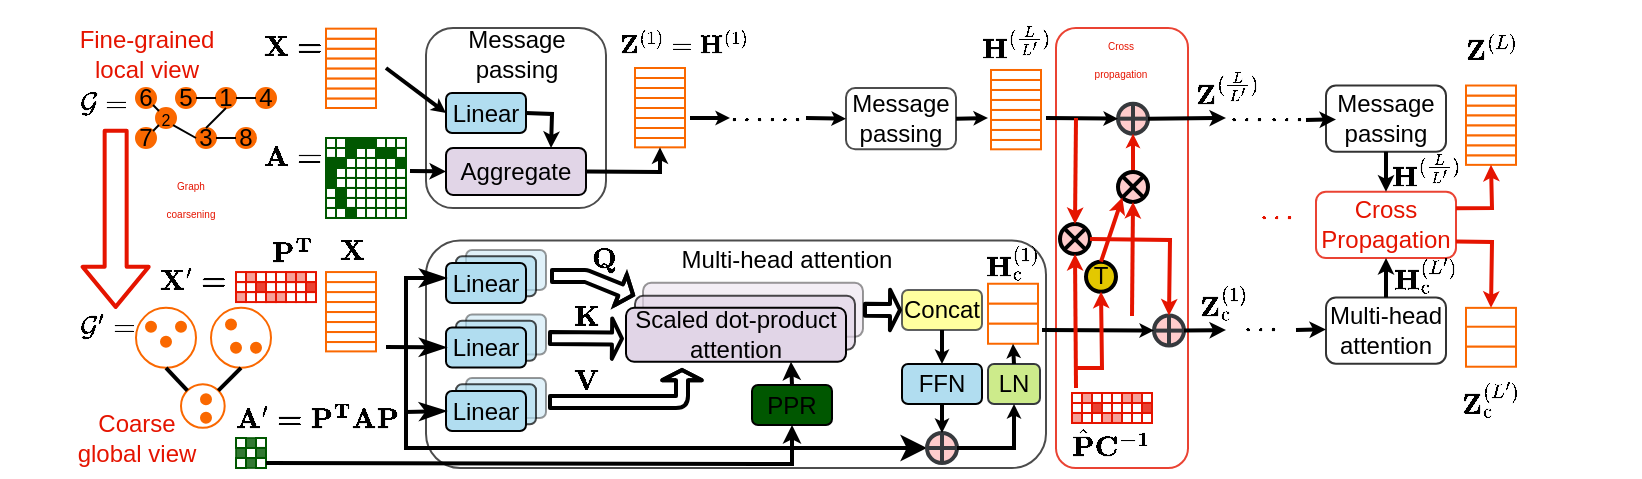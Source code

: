 <mxfile version="15.4.1" type="github">
  <diagram id="CfByyXH98lyFo_TxjOTY" name="Page-1">
    <mxGraphModel dx="1113" dy="639" grid="1" gridSize="10" guides="1" tooltips="1" connect="1" arrows="1" fold="1" page="1" pageScale="1" pageWidth="400" pageHeight="300" math="1" shadow="0">
      <root>
        <mxCell id="0" />
        <mxCell id="1" parent="0" />
        <mxCell id="hvkKBYjA_RCPySfNQyHa-18" value="" style="rounded=1;whiteSpace=wrap;html=1;fontColor=#E51400;strokeWidth=1;fillColor=none;opacity=80;strokeColor=#E51400;" vertex="1" parent="1">
          <mxGeometry x="535" y="20" width="66" height="220" as="geometry" />
        </mxCell>
        <mxCell id="TVpiPLjPCfYYswbtp5a_-252" value="\(\bf{A}&#39;=\bf{P}^{\text{T}}\bf{A}\bf{P}\)" style="text;html=1;resizable=0;autosize=1;align=center;verticalAlign=middle;points=[];fillColor=none;strokeColor=none;rounded=0;" parent="1" vertex="1">
          <mxGeometry x="60" y="204.93" width="210" height="20" as="geometry" />
        </mxCell>
        <mxCell id="TVpiPLjPCfYYswbtp5a_-145" value="\(\bf{P}^{\text{T}}\)" style="text;html=1;resizable=0;autosize=1;align=center;verticalAlign=middle;points=[];fillColor=none;strokeColor=none;rounded=0;" parent="1" vertex="1">
          <mxGeometry x="97.5" y="122.03" width="110" height="20" as="geometry" />
        </mxCell>
        <mxCell id="TVpiPLjPCfYYswbtp5a_-34" value="" style="rounded=1;whiteSpace=wrap;html=1;hachureGap=4;pointerEvents=0;strokeColor=#000000;fillColor=#b1ddf0;opacity=40;" parent="1" vertex="1">
          <mxGeometry x="240" y="131" width="40" height="20" as="geometry" />
        </mxCell>
        <mxCell id="TVpiPLjPCfYYswbtp5a_-33" value="" style="rounded=1;whiteSpace=wrap;html=1;hachureGap=4;pointerEvents=0;strokeColor=#000000;fillColor=#b1ddf0;opacity=70;" parent="1" vertex="1">
          <mxGeometry x="235" y="134.16" width="40" height="20" as="geometry" />
        </mxCell>
        <mxCell id="TVpiPLjPCfYYswbtp5a_-28" value="" style="rounded=1;whiteSpace=wrap;html=1;hachureGap=4;pointerEvents=0;fillColor=#e1d5e7;opacity=40;strokeColor=#000000;" parent="1" vertex="1">
          <mxGeometry x="328.5" y="147.43" width="110" height="27" as="geometry" />
        </mxCell>
        <mxCell id="TVpiPLjPCfYYswbtp5a_-27" value="" style="rounded=1;whiteSpace=wrap;html=1;hachureGap=4;pointerEvents=0;fillColor=#e1d5e7;opacity=70;strokeColor=#000000;" parent="1" vertex="1">
          <mxGeometry x="324.5" y="153.93" width="110" height="27" as="geometry" />
        </mxCell>
        <mxCell id="kGuZ0Swbfz_hp6WvDoyl-2" value="\(\mathcal{G}=\)" style="text;html=1;resizable=0;autosize=1;align=center;verticalAlign=middle;points=[];fillColor=none;strokeColor=none;rounded=0;" parent="1" vertex="1">
          <mxGeometry x="7.5" y="47.66" width="100" height="20" as="geometry" />
        </mxCell>
        <mxCell id="kGuZ0Swbfz_hp6WvDoyl-3" value="7" style="ellipse;whiteSpace=wrap;html=1;aspect=fixed;fillColor=#fa6800;fontColor=#000000;strokeColor=#FA6800;" parent="1" vertex="1">
          <mxGeometry x="75" y="70" width="10" height="10" as="geometry" />
        </mxCell>
        <mxCell id="kGuZ0Swbfz_hp6WvDoyl-4" value="&lt;font style=&quot;font-size: 8px&quot;&gt;2&lt;/font&gt;" style="ellipse;whiteSpace=wrap;html=1;aspect=fixed;fillColor=#fa6800;fontColor=#000000;strokeColor=#FA6800;" parent="1" vertex="1">
          <mxGeometry x="85" y="60" width="10" height="10" as="geometry" />
        </mxCell>
        <mxCell id="kGuZ0Swbfz_hp6WvDoyl-5" value="6" style="ellipse;whiteSpace=wrap;html=1;aspect=fixed;fillColor=#fa6800;fontColor=#000000;strokeColor=#FA6800;" parent="1" vertex="1">
          <mxGeometry x="75" y="50" width="10" height="10" as="geometry" />
        </mxCell>
        <mxCell id="kGuZ0Swbfz_hp6WvDoyl-6" value="" style="endArrow=none;html=1;entryX=0;entryY=0;entryDx=0;entryDy=0;exitX=1;exitY=1;exitDx=0;exitDy=0;" parent="1" source="kGuZ0Swbfz_hp6WvDoyl-5" target="kGuZ0Swbfz_hp6WvDoyl-4" edge="1">
          <mxGeometry width="50" height="50" relative="1" as="geometry">
            <mxPoint x="115" y="40" as="sourcePoint" />
            <mxPoint x="100" y="65" as="targetPoint" />
          </mxGeometry>
        </mxCell>
        <mxCell id="kGuZ0Swbfz_hp6WvDoyl-7" value="" style="endArrow=none;html=1;exitX=1;exitY=0;exitDx=0;exitDy=0;entryX=0;entryY=1;entryDx=0;entryDy=0;" parent="1" source="kGuZ0Swbfz_hp6WvDoyl-3" target="kGuZ0Swbfz_hp6WvDoyl-4" edge="1">
          <mxGeometry width="50" height="50" relative="1" as="geometry">
            <mxPoint x="135" y="242" as="sourcePoint" />
            <mxPoint x="145" y="242" as="targetPoint" />
          </mxGeometry>
        </mxCell>
        <mxCell id="kGuZ0Swbfz_hp6WvDoyl-8" value="3" style="ellipse;whiteSpace=wrap;html=1;aspect=fixed;fillColor=#fa6800;fontColor=#000000;strokeColor=#FA6800;" parent="1" vertex="1">
          <mxGeometry x="105" y="70" width="10" height="10" as="geometry" />
        </mxCell>
        <mxCell id="kGuZ0Swbfz_hp6WvDoyl-10" value="8" style="ellipse;whiteSpace=wrap;html=1;aspect=fixed;fillColor=#fa6800;fontColor=#000000;strokeColor=#FA6800;" parent="1" vertex="1">
          <mxGeometry x="125" y="70" width="10" height="10" as="geometry" />
        </mxCell>
        <mxCell id="kGuZ0Swbfz_hp6WvDoyl-11" value="" style="endArrow=none;html=1;exitX=1;exitY=1;exitDx=0;exitDy=0;entryX=0;entryY=0.5;entryDx=0;entryDy=0;" parent="1" source="kGuZ0Swbfz_hp6WvDoyl-4" target="kGuZ0Swbfz_hp6WvDoyl-8" edge="1">
          <mxGeometry width="50" height="50" relative="1" as="geometry">
            <mxPoint x="94" y="90" as="sourcePoint" />
            <mxPoint x="90" y="90" as="targetPoint" />
          </mxGeometry>
        </mxCell>
        <mxCell id="kGuZ0Swbfz_hp6WvDoyl-12" value="" style="endArrow=none;html=1;exitX=1;exitY=0.5;exitDx=0;exitDy=0;entryX=0;entryY=0.5;entryDx=0;entryDy=0;" parent="1" source="kGuZ0Swbfz_hp6WvDoyl-8" target="kGuZ0Swbfz_hp6WvDoyl-10" edge="1">
          <mxGeometry width="50" height="50" relative="1" as="geometry">
            <mxPoint x="155" y="242" as="sourcePoint" />
            <mxPoint x="175" y="242" as="targetPoint" />
          </mxGeometry>
        </mxCell>
        <mxCell id="kGuZ0Swbfz_hp6WvDoyl-14" value="1" style="ellipse;whiteSpace=wrap;html=1;aspect=fixed;fillColor=#fa6800;fontColor=#000000;strokeColor=#FA6800;" parent="1" vertex="1">
          <mxGeometry x="115" y="50" width="10" height="10" as="geometry" />
        </mxCell>
        <mxCell id="kGuZ0Swbfz_hp6WvDoyl-15" value="4" style="ellipse;whiteSpace=wrap;html=1;aspect=fixed;fillColor=#fa6800;fontColor=#000000;strokeColor=#FA6800;" parent="1" vertex="1">
          <mxGeometry x="135" y="50" width="10" height="10" as="geometry" />
        </mxCell>
        <mxCell id="kGuZ0Swbfz_hp6WvDoyl-16" value="5" style="ellipse;whiteSpace=wrap;html=1;aspect=fixed;fillColor=#fa6800;fontColor=#000000;strokeColor=#FA6800;" parent="1" vertex="1">
          <mxGeometry x="95" y="50" width="10" height="10" as="geometry" />
        </mxCell>
        <mxCell id="kGuZ0Swbfz_hp6WvDoyl-17" value="" style="endArrow=none;html=1;exitX=1;exitY=0.5;exitDx=0;exitDy=0;entryX=0;entryY=0.5;entryDx=0;entryDy=0;" parent="1" source="kGuZ0Swbfz_hp6WvDoyl-14" target="kGuZ0Swbfz_hp6WvDoyl-15" edge="1">
          <mxGeometry width="50" height="50" relative="1" as="geometry">
            <mxPoint x="185" y="242" as="sourcePoint" />
            <mxPoint x="195" y="242" as="targetPoint" />
          </mxGeometry>
        </mxCell>
        <mxCell id="kGuZ0Swbfz_hp6WvDoyl-18" value="" style="endArrow=none;html=1;exitX=1;exitY=0.5;exitDx=0;exitDy=0;entryX=0;entryY=0.5;entryDx=0;entryDy=0;" parent="1" source="kGuZ0Swbfz_hp6WvDoyl-16" target="kGuZ0Swbfz_hp6WvDoyl-14" edge="1">
          <mxGeometry width="50" height="50" relative="1" as="geometry">
            <mxPoint x="185" y="222" as="sourcePoint" />
            <mxPoint x="195" y="222" as="targetPoint" />
          </mxGeometry>
        </mxCell>
        <mxCell id="kGuZ0Swbfz_hp6WvDoyl-19" value="" style="endArrow=none;html=1;entryX=0.5;entryY=0;entryDx=0;entryDy=0;exitX=0.5;exitY=1;exitDx=0;exitDy=0;" parent="1" source="kGuZ0Swbfz_hp6WvDoyl-14" target="kGuZ0Swbfz_hp6WvDoyl-8" edge="1">
          <mxGeometry width="50" height="50" relative="1" as="geometry">
            <mxPoint x="170" y="222" as="sourcePoint" />
            <mxPoint x="175" y="222" as="targetPoint" />
          </mxGeometry>
        </mxCell>
        <mxCell id="3dyqp-hgBsEXuZw8hZt5-2" value="\(\mathcal{G&#39;}=\)" style="text;html=1;resizable=0;autosize=1;align=center;verticalAlign=middle;points=[];fillColor=none;strokeColor=none;rounded=0;" parent="1" vertex="1">
          <mxGeometry x="10" y="160.43" width="100" height="20" as="geometry" />
        </mxCell>
        <mxCell id="3dyqp-hgBsEXuZw8hZt5-3" value="" style="shape=flexArrow;endArrow=classic;html=1;strokeColor=#E51400;strokeWidth=2;fillColor=none;" parent="1" edge="1">
          <mxGeometry width="50" height="50" relative="1" as="geometry">
            <mxPoint x="64.83" y="70.43" as="sourcePoint" />
            <mxPoint x="64.83" y="160.43" as="targetPoint" />
          </mxGeometry>
        </mxCell>
        <mxCell id="3dyqp-hgBsEXuZw8hZt5-4" value="&lt;font style=&quot;font-size: 5px&quot; color=&quot;#e51400&quot;&gt;Graph&lt;br&gt;coarsening&lt;/font&gt;" style="edgeLabel;html=1;align=center;verticalAlign=middle;resizable=0;points=[];labelBackgroundColor=none;" parent="3dyqp-hgBsEXuZw8hZt5-3" vertex="1" connectable="0">
          <mxGeometry x="-0.463" y="-1" relative="1" as="geometry">
            <mxPoint x="38" y="9" as="offset" />
          </mxGeometry>
        </mxCell>
        <mxCell id="3dyqp-hgBsEXuZw8hZt5-40" value="" style="ellipse;whiteSpace=wrap;html=1;aspect=fixed;labelBackgroundColor=none;strokeColor=#FA6800;" parent="1" vertex="1">
          <mxGeometry x="97.5" y="198.09" width="21.84" height="21.84" as="geometry" />
        </mxCell>
        <mxCell id="3dyqp-hgBsEXuZw8hZt5-41" value="" style="ellipse;whiteSpace=wrap;html=1;aspect=fixed;labelBackgroundColor=none;strokeColor=#FA6800;" parent="1" vertex="1">
          <mxGeometry x="112.5" y="159.93" width="30" height="30" as="geometry" />
        </mxCell>
        <mxCell id="3dyqp-hgBsEXuZw8hZt5-42" value="" style="ellipse;whiteSpace=wrap;html=1;aspect=fixed;labelBackgroundColor=none;strokeColor=#FA6800;" parent="1" vertex="1">
          <mxGeometry x="75" y="159.93" width="30" height="30" as="geometry" />
        </mxCell>
        <mxCell id="3dyqp-hgBsEXuZw8hZt5-45" value="" style="rounded=0;whiteSpace=wrap;html=1;labelBackgroundColor=none;strokeColor=#FA6800;" parent="1" vertex="1">
          <mxGeometry x="170" y="30.33" width="25" height="5" as="geometry" />
        </mxCell>
        <mxCell id="3dyqp-hgBsEXuZw8hZt5-46" value="" style="rounded=0;whiteSpace=wrap;html=1;labelBackgroundColor=none;strokeColor=#FA6800;" parent="1" vertex="1">
          <mxGeometry x="170" y="25.33" width="25" height="5" as="geometry" />
        </mxCell>
        <mxCell id="3dyqp-hgBsEXuZw8hZt5-47" value="" style="rounded=0;whiteSpace=wrap;html=1;labelBackgroundColor=none;strokeColor=#FA6800;" parent="1" vertex="1">
          <mxGeometry x="170" y="20.33" width="25" height="5" as="geometry" />
        </mxCell>
        <mxCell id="3dyqp-hgBsEXuZw8hZt5-54" value="\(\bf{X&#39;}=\)" style="text;html=1;resizable=0;autosize=1;align=center;verticalAlign=middle;points=[];fillColor=none;strokeColor=none;rounded=0;" parent="1" vertex="1">
          <mxGeometry x="67.5" y="136.87" width="70" height="20" as="geometry" />
        </mxCell>
        <mxCell id="3dyqp-hgBsEXuZw8hZt5-55" value="\(\bf{X}=\)" style="text;html=1;resizable=0;autosize=1;align=center;verticalAlign=middle;points=[];fillColor=none;strokeColor=none;rounded=0;" parent="1" vertex="1">
          <mxGeometry x="117.5" y="20" width="70" height="20" as="geometry" />
        </mxCell>
        <mxCell id="3dyqp-hgBsEXuZw8hZt5-56" value="" style="rounded=0;whiteSpace=wrap;html=1;labelBackgroundColor=none;strokeColor=#FA6800;" parent="1" vertex="1">
          <mxGeometry x="170" y="35.33" width="25" height="5" as="geometry" />
        </mxCell>
        <mxCell id="3dyqp-hgBsEXuZw8hZt5-57" value="" style="rounded=0;whiteSpace=wrap;html=1;labelBackgroundColor=none;strokeColor=#FA6800;" parent="1" vertex="1">
          <mxGeometry x="170" y="40.33" width="25" height="5" as="geometry" />
        </mxCell>
        <mxCell id="TVpiPLjPCfYYswbtp5a_-4" value="" style="ellipse;whiteSpace=wrap;html=1;aspect=fixed;fillColor=#fa6800;fontColor=#000000;strokeColor=#FA6800;" parent="1" vertex="1">
          <mxGeometry x="107.5" y="203.09" width="5" height="5" as="geometry" />
        </mxCell>
        <mxCell id="TVpiPLjPCfYYswbtp5a_-6" value="" style="ellipse;whiteSpace=wrap;html=1;aspect=fixed;fillColor=#fa6800;fontColor=#000000;strokeColor=#FA6800;" parent="1" vertex="1">
          <mxGeometry x="107.5" y="212.43" width="5" height="5" as="geometry" />
        </mxCell>
        <mxCell id="TVpiPLjPCfYYswbtp5a_-7" value="" style="ellipse;whiteSpace=wrap;html=1;aspect=fixed;fillColor=#fa6800;fontColor=#000000;strokeColor=#FA6800;" parent="1" vertex="1">
          <mxGeometry x="122.5" y="177.43" width="5" height="5" as="geometry" />
        </mxCell>
        <mxCell id="TVpiPLjPCfYYswbtp5a_-8" value="" style="ellipse;whiteSpace=wrap;html=1;aspect=fixed;fillColor=#fa6800;fontColor=#000000;strokeColor=#FA6800;" parent="1" vertex="1">
          <mxGeometry x="120" y="165.8" width="5" height="5" as="geometry" />
        </mxCell>
        <mxCell id="TVpiPLjPCfYYswbtp5a_-9" value="" style="ellipse;whiteSpace=wrap;html=1;aspect=fixed;fillColor=#fa6800;fontColor=#000000;strokeColor=#FA6800;" parent="1" vertex="1">
          <mxGeometry x="132.5" y="177.43" width="5" height="5" as="geometry" />
        </mxCell>
        <mxCell id="TVpiPLjPCfYYswbtp5a_-10" value="" style="ellipse;whiteSpace=wrap;html=1;aspect=fixed;fillColor=#fa6800;fontColor=#000000;strokeColor=#FA6800;" parent="1" vertex="1">
          <mxGeometry x="87.5" y="174.34" width="5" height="5" as="geometry" />
        </mxCell>
        <mxCell id="TVpiPLjPCfYYswbtp5a_-11" value="" style="ellipse;whiteSpace=wrap;html=1;aspect=fixed;fillColor=#fa6800;fontColor=#000000;strokeColor=#FA6800;" parent="1" vertex="1">
          <mxGeometry x="95" y="166.84" width="5" height="5" as="geometry" />
        </mxCell>
        <mxCell id="TVpiPLjPCfYYswbtp5a_-12" value="" style="ellipse;whiteSpace=wrap;html=1;aspect=fixed;fillColor=#fa6800;fontColor=#000000;strokeColor=#FA6800;" parent="1" vertex="1">
          <mxGeometry x="80" y="166.84" width="5" height="5" as="geometry" />
        </mxCell>
        <mxCell id="TVpiPLjPCfYYswbtp5a_-14" value="" style="rounded=0;whiteSpace=wrap;html=1;labelBackgroundColor=none;strokeColor=#FA6800;" parent="1" vertex="1">
          <mxGeometry x="170" y="45.33" width="25" height="5" as="geometry" />
        </mxCell>
        <mxCell id="TVpiPLjPCfYYswbtp5a_-15" value="" style="rounded=0;whiteSpace=wrap;html=1;labelBackgroundColor=none;strokeColor=#FA6800;" parent="1" vertex="1">
          <mxGeometry x="170" y="50.33" width="25" height="5" as="geometry" />
        </mxCell>
        <mxCell id="TVpiPLjPCfYYswbtp5a_-16" value="" style="rounded=0;whiteSpace=wrap;html=1;labelBackgroundColor=none;strokeColor=#FA6800;" parent="1" vertex="1">
          <mxGeometry x="170" y="55.33" width="25" height="4.67" as="geometry" />
        </mxCell>
        <mxCell id="TVpiPLjPCfYYswbtp5a_-19" value="Multi-head attention" style="text;html=1;resizable=0;autosize=1;align=center;verticalAlign=middle;points=[];fillColor=none;strokeColor=none;rounded=0;hachureGap=4;pointerEvents=0;" parent="1" vertex="1">
          <mxGeometry x="340" y="126.25" width="120" height="20" as="geometry" />
        </mxCell>
        <mxCell id="TVpiPLjPCfYYswbtp5a_-26" value="Scaled dot-product&lt;br&gt;attention" style="rounded=1;whiteSpace=wrap;html=1;hachureGap=4;pointerEvents=0;fillColor=#e1d5e7;strokeColor=#000000;" parent="1" vertex="1">
          <mxGeometry x="320" y="159.87" width="110" height="27" as="geometry" />
        </mxCell>
        <mxCell id="TVpiPLjPCfYYswbtp5a_-30" value="" style="rounded=1;whiteSpace=wrap;html=1;hachureGap=4;pointerEvents=0;strokeColor=#000000;fillColor=none;opacity=70;" parent="1" vertex="1">
          <mxGeometry x="220" y="126.25" width="310" height="113.75" as="geometry" />
        </mxCell>
        <mxCell id="TVpiPLjPCfYYswbtp5a_-31" value="Linear" style="rounded=1;whiteSpace=wrap;html=1;hachureGap=4;pointerEvents=0;strokeColor=#000000;fillColor=#b1ddf0;" parent="1" vertex="1">
          <mxGeometry x="230" y="137.5" width="40" height="20" as="geometry" />
        </mxCell>
        <mxCell id="TVpiPLjPCfYYswbtp5a_-35" value="" style="rounded=1;whiteSpace=wrap;html=1;hachureGap=4;pointerEvents=0;strokeColor=#000000;fillColor=#b1ddf0;opacity=40;" parent="1" vertex="1">
          <mxGeometry x="240" y="163.25" width="40" height="20" as="geometry" />
        </mxCell>
        <mxCell id="TVpiPLjPCfYYswbtp5a_-36" value="" style="rounded=1;whiteSpace=wrap;html=1;hachureGap=4;pointerEvents=0;strokeColor=#000000;fillColor=#b1ddf0;opacity=70;" parent="1" vertex="1">
          <mxGeometry x="235" y="166.41" width="40" height="20" as="geometry" />
        </mxCell>
        <mxCell id="TVpiPLjPCfYYswbtp5a_-37" value="Linear" style="rounded=1;whiteSpace=wrap;html=1;hachureGap=4;pointerEvents=0;strokeColor=#000000;fillColor=#b1ddf0;" parent="1" vertex="1">
          <mxGeometry x="230" y="169.75" width="40" height="20" as="geometry" />
        </mxCell>
        <mxCell id="TVpiPLjPCfYYswbtp5a_-38" value="" style="rounded=1;whiteSpace=wrap;html=1;hachureGap=4;pointerEvents=0;strokeColor=#000000;fillColor=#b1ddf0;opacity=40;" parent="1" vertex="1">
          <mxGeometry x="240" y="195" width="40" height="20" as="geometry" />
        </mxCell>
        <mxCell id="TVpiPLjPCfYYswbtp5a_-39" value="" style="rounded=1;whiteSpace=wrap;html=1;hachureGap=4;pointerEvents=0;strokeColor=#000000;fillColor=#b1ddf0;opacity=70;" parent="1" vertex="1">
          <mxGeometry x="235" y="198.16" width="40" height="20" as="geometry" />
        </mxCell>
        <mxCell id="TVpiPLjPCfYYswbtp5a_-40" value="Linear" style="rounded=1;whiteSpace=wrap;html=1;hachureGap=4;pointerEvents=0;strokeColor=#000000;fillColor=#b1ddf0;" parent="1" vertex="1">
          <mxGeometry x="230" y="201.5" width="40" height="20" as="geometry" />
        </mxCell>
        <mxCell id="TVpiPLjPCfYYswbtp5a_-45" value="" style="endArrow=classicThin;html=1;startSize=14;endSize=7;sourcePerimeterSpacing=7;targetPerimeterSpacing=21;strokeWidth=2;endFill=1;entryX=0;entryY=0.5;entryDx=0;entryDy=0;" parent="1" target="TVpiPLjPCfYYswbtp5a_-37" edge="1">
          <mxGeometry width="50" height="50" relative="1" as="geometry">
            <mxPoint x="200" y="179.5" as="sourcePoint" />
            <mxPoint x="230" y="180.31" as="targetPoint" />
          </mxGeometry>
        </mxCell>
        <mxCell id="TVpiPLjPCfYYswbtp5a_-46" value="" style="endArrow=classicThin;html=1;startSize=14;endSize=7;sourcePerimeterSpacing=2;targetPerimeterSpacing=14;strokeWidth=2;endFill=1;rounded=0;entryX=0;entryY=0.5;entryDx=0;entryDy=0;" parent="1" target="TVpiPLjPCfYYswbtp5a_-40" edge="1">
          <mxGeometry width="50" height="50" relative="1" as="geometry">
            <mxPoint x="210" y="179" as="sourcePoint" />
            <mxPoint x="230" y="220" as="targetPoint" />
            <Array as="points">
              <mxPoint x="210" y="212" />
            </Array>
          </mxGeometry>
        </mxCell>
        <mxCell id="TVpiPLjPCfYYswbtp5a_-47" value="" style="endArrow=classicThin;html=1;startSize=14;endSize=7;sourcePerimeterSpacing=2;targetPerimeterSpacing=14;strokeWidth=2;endFill=1;rounded=0;" parent="1" edge="1">
          <mxGeometry width="50" height="50" relative="1" as="geometry">
            <mxPoint x="210" y="180" as="sourcePoint" />
            <mxPoint x="230" y="145" as="targetPoint" />
            <Array as="points">
              <mxPoint x="210" y="145" />
            </Array>
          </mxGeometry>
        </mxCell>
        <mxCell id="TVpiPLjPCfYYswbtp5a_-49" value="" style="endArrow=classic;html=1;startSize=14;endSize=7;sourcePerimeterSpacing=2;targetPerimeterSpacing=14;strokeWidth=2;entryX=0;entryY=0.5;entryDx=0;entryDy=0;entryPerimeter=0;rounded=0;" parent="1" target="TVpiPLjPCfYYswbtp5a_-103" edge="1">
          <mxGeometry width="50" height="50" relative="1" as="geometry">
            <mxPoint x="210" y="180" as="sourcePoint" />
            <mxPoint x="430" y="227.26" as="targetPoint" />
            <Array as="points">
              <mxPoint x="210" y="230" />
            </Array>
          </mxGeometry>
        </mxCell>
        <mxCell id="TVpiPLjPCfYYswbtp5a_-54" value="" style="whiteSpace=wrap;html=1;aspect=fixed;hachureGap=4;pointerEvents=0;strokeColor=#E51400;fillColor=default;fontColor=#ffffff;" parent="1" vertex="1">
          <mxGeometry x="130" y="142.03" width="5" height="5" as="geometry" />
        </mxCell>
        <mxCell id="TVpiPLjPCfYYswbtp5a_-55" value="" style="whiteSpace=wrap;html=1;aspect=fixed;hachureGap=4;pointerEvents=0;strokeColor=#E51400;fillColor=none;fontColor=#ffffff;" parent="1" vertex="1">
          <mxGeometry x="135" y="142.03" width="5" height="5" as="geometry" />
        </mxCell>
        <mxCell id="TVpiPLjPCfYYswbtp5a_-56" value="" style="whiteSpace=wrap;html=1;aspect=fixed;hachureGap=4;pointerEvents=0;strokeColor=#E51400;fillColor=none;fontColor=#ffffff;" parent="1" vertex="1">
          <mxGeometry x="140" y="142.03" width="5" height="5" as="geometry" />
        </mxCell>
        <mxCell id="TVpiPLjPCfYYswbtp5a_-57" value="" style="whiteSpace=wrap;html=1;aspect=fixed;hachureGap=4;pointerEvents=0;strokeColor=#E51400;fillColor=none;fontColor=#ffffff;" parent="1" vertex="1">
          <mxGeometry x="145" y="142.03" width="5" height="5" as="geometry" />
        </mxCell>
        <mxCell id="TVpiPLjPCfYYswbtp5a_-58" value="" style="whiteSpace=wrap;html=1;aspect=fixed;hachureGap=4;pointerEvents=0;strokeColor=#E51400;fillColor=none;fontColor=#ffffff;" parent="1" vertex="1">
          <mxGeometry x="150" y="142.03" width="5" height="5" as="geometry" />
        </mxCell>
        <mxCell id="TVpiPLjPCfYYswbtp5a_-59" value="" style="whiteSpace=wrap;html=1;aspect=fixed;hachureGap=4;pointerEvents=0;strokeColor=#E51400;fillColor=none;fontColor=#ffffff;" parent="1" vertex="1">
          <mxGeometry x="155" y="142.03" width="5" height="5" as="geometry" />
        </mxCell>
        <mxCell id="TVpiPLjPCfYYswbtp5a_-60" value="" style="whiteSpace=wrap;html=1;aspect=fixed;hachureGap=4;pointerEvents=0;strokeColor=#E51400;fillColor=none;fontColor=#ffffff;" parent="1" vertex="1">
          <mxGeometry x="125" y="142.03" width="5" height="5" as="geometry" />
        </mxCell>
        <mxCell id="TVpiPLjPCfYYswbtp5a_-61" value="" style="whiteSpace=wrap;html=1;aspect=fixed;hachureGap=4;pointerEvents=0;strokeColor=#E51400;fillColor=none;fontColor=#ffffff;" parent="1" vertex="1">
          <mxGeometry x="160" y="142.03" width="5" height="5" as="geometry" />
        </mxCell>
        <mxCell id="TVpiPLjPCfYYswbtp5a_-62" value="" style="whiteSpace=wrap;html=1;aspect=fixed;hachureGap=4;pointerEvents=0;strokeColor=#E51400;fillColor=none;fontColor=#ffffff;" parent="1" vertex="1">
          <mxGeometry x="130" y="147.03" width="5" height="5" as="geometry" />
        </mxCell>
        <mxCell id="TVpiPLjPCfYYswbtp5a_-63" value="" style="whiteSpace=wrap;html=1;aspect=fixed;hachureGap=4;pointerEvents=0;strokeColor=#E51400;fillColor=none;fontColor=#ffffff;" parent="1" vertex="1">
          <mxGeometry x="135" y="147.03" width="5" height="5" as="geometry" />
        </mxCell>
        <mxCell id="TVpiPLjPCfYYswbtp5a_-64" value="" style="whiteSpace=wrap;html=1;aspect=fixed;hachureGap=4;pointerEvents=0;strokeColor=#E51400;fillColor=none;fontColor=#ffffff;" parent="1" vertex="1">
          <mxGeometry x="140" y="147.03" width="5" height="5" as="geometry" />
        </mxCell>
        <mxCell id="TVpiPLjPCfYYswbtp5a_-65" value="" style="whiteSpace=wrap;html=1;aspect=fixed;hachureGap=4;pointerEvents=0;strokeColor=#E51400;fillColor=none;fontColor=#ffffff;" parent="1" vertex="1">
          <mxGeometry x="145" y="147.03" width="5" height="5" as="geometry" />
        </mxCell>
        <mxCell id="TVpiPLjPCfYYswbtp5a_-66" value="" style="whiteSpace=wrap;html=1;aspect=fixed;hachureGap=4;pointerEvents=0;strokeColor=#E51400;fillColor=none;fontColor=#ffffff;" parent="1" vertex="1">
          <mxGeometry x="150" y="147.03" width="5" height="5" as="geometry" />
        </mxCell>
        <mxCell id="TVpiPLjPCfYYswbtp5a_-67" value="" style="whiteSpace=wrap;html=1;aspect=fixed;hachureGap=4;pointerEvents=0;strokeColor=#E51400;fillColor=none;fontColor=#ffffff;" parent="1" vertex="1">
          <mxGeometry x="155" y="147.03" width="5" height="5" as="geometry" />
        </mxCell>
        <mxCell id="TVpiPLjPCfYYswbtp5a_-68" value="" style="whiteSpace=wrap;html=1;aspect=fixed;hachureGap=4;pointerEvents=0;strokeColor=#E51400;fillColor=none;fontColor=#ffffff;" parent="1" vertex="1">
          <mxGeometry x="125" y="147.03" width="5" height="5" as="geometry" />
        </mxCell>
        <mxCell id="TVpiPLjPCfYYswbtp5a_-69" value="" style="whiteSpace=wrap;html=1;aspect=fixed;hachureGap=4;pointerEvents=0;strokeColor=#E51400;fillColor=none;fontColor=#ffffff;" parent="1" vertex="1">
          <mxGeometry x="160" y="147.03" width="5" height="5" as="geometry" />
        </mxCell>
        <mxCell id="TVpiPLjPCfYYswbtp5a_-70" value="" style="whiteSpace=wrap;html=1;aspect=fixed;hachureGap=4;pointerEvents=0;strokeColor=#E51400;fillColor=none;fontColor=#ffffff;" parent="1" vertex="1">
          <mxGeometry x="130" y="152.03" width="5" height="5" as="geometry" />
        </mxCell>
        <mxCell id="TVpiPLjPCfYYswbtp5a_-71" value="" style="whiteSpace=wrap;html=1;aspect=fixed;hachureGap=4;pointerEvents=0;strokeColor=#E51400;fillColor=none;fontColor=#ffffff;" parent="1" vertex="1">
          <mxGeometry x="135" y="152.03" width="5" height="5" as="geometry" />
        </mxCell>
        <mxCell id="TVpiPLjPCfYYswbtp5a_-72" value="" style="whiteSpace=wrap;html=1;aspect=fixed;hachureGap=4;pointerEvents=0;strokeColor=#E51400;fillColor=none;fontColor=#ffffff;" parent="1" vertex="1">
          <mxGeometry x="140" y="152.03" width="5" height="5" as="geometry" />
        </mxCell>
        <mxCell id="TVpiPLjPCfYYswbtp5a_-73" value="" style="whiteSpace=wrap;html=1;aspect=fixed;hachureGap=4;pointerEvents=0;strokeColor=#E51400;fillColor=none;fontColor=#ffffff;" parent="1" vertex="1">
          <mxGeometry x="145" y="152.03" width="5" height="5" as="geometry" />
        </mxCell>
        <mxCell id="TVpiPLjPCfYYswbtp5a_-74" value="" style="whiteSpace=wrap;html=1;aspect=fixed;hachureGap=4;pointerEvents=0;strokeColor=#E51400;fillColor=none;fontColor=#ffffff;" parent="1" vertex="1">
          <mxGeometry x="150" y="152.03" width="5" height="5" as="geometry" />
        </mxCell>
        <mxCell id="TVpiPLjPCfYYswbtp5a_-75" value="" style="whiteSpace=wrap;html=1;aspect=fixed;hachureGap=4;pointerEvents=0;strokeColor=#E51400;fillColor=none;fontColor=#ffffff;" parent="1" vertex="1">
          <mxGeometry x="155" y="152.03" width="5" height="5" as="geometry" />
        </mxCell>
        <mxCell id="TVpiPLjPCfYYswbtp5a_-76" value="" style="whiteSpace=wrap;html=1;aspect=fixed;hachureGap=4;pointerEvents=0;strokeColor=#E51400;fillColor=none;fontColor=#ffffff;" parent="1" vertex="1">
          <mxGeometry x="125" y="152.03" width="5" height="5" as="geometry" />
        </mxCell>
        <mxCell id="TVpiPLjPCfYYswbtp5a_-77" value="" style="whiteSpace=wrap;html=1;aspect=fixed;hachureGap=4;pointerEvents=0;strokeColor=#E51400;fillColor=none;fontColor=#ffffff;" parent="1" vertex="1">
          <mxGeometry x="160" y="152.03" width="5" height="5" as="geometry" />
        </mxCell>
        <mxCell id="TVpiPLjPCfYYswbtp5a_-78" value="" style="whiteSpace=wrap;html=1;aspect=fixed;hachureGap=4;pointerEvents=0;strokeColor=#E51400;fillColor=#E51400;fontColor=#ffffff;opacity=40;" parent="1" vertex="1">
          <mxGeometry x="130" y="142.03" width="5" height="5" as="geometry" />
        </mxCell>
        <mxCell id="TVpiPLjPCfYYswbtp5a_-79" value="" style="whiteSpace=wrap;html=1;aspect=fixed;hachureGap=4;pointerEvents=0;strokeColor=#E51400;fillColor=#E51400;fontColor=#ffffff;opacity=40;" parent="1" vertex="1">
          <mxGeometry x="150" y="142.03" width="5" height="5" as="geometry" />
        </mxCell>
        <mxCell id="TVpiPLjPCfYYswbtp5a_-81" value="" style="whiteSpace=wrap;html=1;aspect=fixed;hachureGap=4;pointerEvents=0;strokeColor=#E51400;fillColor=#E51400;fontColor=#ffffff;opacity=40;" parent="1" vertex="1">
          <mxGeometry x="140" y="152.03" width="5" height="5" as="geometry" />
        </mxCell>
        <mxCell id="TVpiPLjPCfYYswbtp5a_-82" value="" style="whiteSpace=wrap;html=1;aspect=fixed;hachureGap=4;pointerEvents=0;strokeColor=#E51400;fillColor=#E51400;fontColor=#ffffff;opacity=40;" parent="1" vertex="1">
          <mxGeometry x="155" y="142.03" width="5" height="5" as="geometry" />
        </mxCell>
        <mxCell id="TVpiPLjPCfYYswbtp5a_-83" value="" style="whiteSpace=wrap;html=1;aspect=fixed;hachureGap=4;pointerEvents=0;strokeColor=#E51400;fillColor=#E51400;fontColor=#ffffff;opacity=80;" parent="1" vertex="1">
          <mxGeometry x="135" y="146.99" width="5" height="5" as="geometry" />
        </mxCell>
        <mxCell id="TVpiPLjPCfYYswbtp5a_-84" value="" style="whiteSpace=wrap;html=1;aspect=fixed;hachureGap=4;pointerEvents=0;strokeColor=#E51400;fillColor=#E51400;fontColor=#ffffff;opacity=40;" parent="1" vertex="1">
          <mxGeometry x="125" y="151.99" width="5" height="5" as="geometry" />
        </mxCell>
        <mxCell id="TVpiPLjPCfYYswbtp5a_-85" value="" style="whiteSpace=wrap;html=1;aspect=fixed;hachureGap=4;pointerEvents=0;strokeColor=#E51400;fillColor=#E51400;fontColor=#ffffff;opacity=40;" parent="1" vertex="1">
          <mxGeometry x="145" y="151.99" width="5" height="5" as="geometry" />
        </mxCell>
        <mxCell id="TVpiPLjPCfYYswbtp5a_-86" value="" style="whiteSpace=wrap;html=1;aspect=fixed;hachureGap=4;pointerEvents=0;strokeColor=#E51400;fillColor=#E51400;fontColor=#ffffff;opacity=80;" parent="1" vertex="1">
          <mxGeometry x="160" y="146.99" width="5" height="5" as="geometry" />
        </mxCell>
        <mxCell id="TVpiPLjPCfYYswbtp5a_-90" value="" style="shape=flexArrow;endArrow=classic;html=1;startSize=14;endSize=1.59;sourcePerimeterSpacing=2;targetPerimeterSpacing=14;strokeColor=#000000;strokeWidth=2;width=5;entryX=0;entryY=0;entryDx=0;entryDy=0;endWidth=8.458;" parent="1" target="TVpiPLjPCfYYswbtp5a_-27" edge="1">
          <mxGeometry width="50" height="50" relative="1" as="geometry">
            <mxPoint x="282" y="144" as="sourcePoint" />
            <mxPoint x="320" y="160" as="targetPoint" />
            <Array as="points">
              <mxPoint x="300" y="144" />
            </Array>
          </mxGeometry>
        </mxCell>
        <mxCell id="TVpiPLjPCfYYswbtp5a_-93" value="" style="shape=flexArrow;endArrow=classic;html=1;endSize=1;sourcePerimeterSpacing=2;targetPerimeterSpacing=14;strokeColor=#000000;strokeWidth=2;entryX=0;entryY=0.5;entryDx=0;entryDy=0;width=5;startSize=14;endWidth=12.222;" parent="1" edge="1">
          <mxGeometry width="50" height="50" relative="1" as="geometry">
            <mxPoint x="281" y="175" as="sourcePoint" />
            <mxPoint x="319" y="175.37" as="targetPoint" />
          </mxGeometry>
        </mxCell>
        <mxCell id="TVpiPLjPCfYYswbtp5a_-94" value="\(\mathbf{Q}\)" style="text;html=1;strokeColor=none;fillColor=none;align=center;verticalAlign=middle;whiteSpace=wrap;rounded=0;hachureGap=4;pointerEvents=0;opacity=80;" parent="1" vertex="1">
          <mxGeometry x="288.5" y="126.25" width="40" height="20" as="geometry" />
        </mxCell>
        <mxCell id="TVpiPLjPCfYYswbtp5a_-95" value="\(\mathbf{K}\)" style="text;html=1;strokeColor=none;fillColor=none;align=center;verticalAlign=middle;whiteSpace=wrap;rounded=0;hachureGap=4;pointerEvents=0;opacity=80;" parent="1" vertex="1">
          <mxGeometry x="280" y="154.53" width="40" height="20" as="geometry" />
        </mxCell>
        <mxCell id="TVpiPLjPCfYYswbtp5a_-96" value="" style="shape=flexArrow;endArrow=classic;html=1;startSize=14;endSize=1.056;sourcePerimeterSpacing=2;targetPerimeterSpacing=14;strokeColor=#000000;strokeWidth=2;width=5;endWidth=11.944;" parent="1" edge="1">
          <mxGeometry width="50" height="50" relative="1" as="geometry">
            <mxPoint x="281" y="207" as="sourcePoint" />
            <mxPoint x="348" y="190" as="targetPoint" />
            <Array as="points">
              <mxPoint x="348" y="207" />
            </Array>
          </mxGeometry>
        </mxCell>
        <mxCell id="TVpiPLjPCfYYswbtp5a_-97" value="\(\mathbf{V}\)" style="text;html=1;strokeColor=none;fillColor=none;align=center;verticalAlign=middle;whiteSpace=wrap;rounded=0;hachureGap=4;pointerEvents=0;opacity=80;" parent="1" vertex="1">
          <mxGeometry x="280" y="186.87" width="40" height="20" as="geometry" />
        </mxCell>
        <mxCell id="TVpiPLjPCfYYswbtp5a_-100" value="Concat" style="rounded=1;whiteSpace=wrap;html=1;hachureGap=4;pointerEvents=0;strokeColor=#36393d;fillColor=#ffff88;gradientDirection=radial;opacity=80;" parent="1" vertex="1">
          <mxGeometry x="458" y="151" width="40" height="20" as="geometry" />
        </mxCell>
        <mxCell id="TVpiPLjPCfYYswbtp5a_-101" value="" style="shape=flexArrow;endArrow=classic;html=1;endSize=1;sourcePerimeterSpacing=2;targetPerimeterSpacing=14;strokeColor=#000000;strokeWidth=2;width=5;startSize=14;endWidth=12.222;entryX=0;entryY=0.5;entryDx=0;entryDy=0;exitX=1;exitY=0.5;exitDx=0;exitDy=0;" parent="1" edge="1" target="TVpiPLjPCfYYswbtp5a_-100" source="TVpiPLjPCfYYswbtp5a_-28">
          <mxGeometry width="50" height="50" relative="1" as="geometry">
            <mxPoint x="462.5" y="140.88" as="sourcePoint" />
            <mxPoint x="482.5" y="140.88" as="targetPoint" />
          </mxGeometry>
        </mxCell>
        <mxCell id="TVpiPLjPCfYYswbtp5a_-102" value="FFN" style="rounded=1;whiteSpace=wrap;html=1;hachureGap=4;pointerEvents=0;strokeColor=#000000;fillColor=#b1ddf0;" parent="1" vertex="1">
          <mxGeometry x="458" y="188" width="40" height="20" as="geometry" />
        </mxCell>
        <mxCell id="TVpiPLjPCfYYswbtp5a_-103" value="" style="verticalLabelPosition=bottom;verticalAlign=top;html=1;shape=mxgraph.flowchart.summing_function;hachureGap=4;pointerEvents=0;strokeColor=#36393d;fillColor=#ffcccc;gradientDirection=radial;strokeWidth=2;" parent="1" vertex="1">
          <mxGeometry x="470.5" y="222.5" width="15" height="15" as="geometry" />
        </mxCell>
        <mxCell id="TVpiPLjPCfYYswbtp5a_-107" value="" style="endArrow=classic;html=1;startSize=14;endSize=1;sourcePerimeterSpacing=2;targetPerimeterSpacing=14;strokeColor=#000000;strokeWidth=2;fillColor=none;exitX=0.5;exitY=1;exitDx=0;exitDy=0;entryX=0.5;entryY=0;entryDx=0;entryDy=0;" parent="1" source="TVpiPLjPCfYYswbtp5a_-100" target="TVpiPLjPCfYYswbtp5a_-102" edge="1">
          <mxGeometry width="50" height="50" relative="1" as="geometry">
            <mxPoint x="487.5" y="310" as="sourcePoint" />
            <mxPoint x="537.5" y="260" as="targetPoint" />
          </mxGeometry>
        </mxCell>
        <mxCell id="TVpiPLjPCfYYswbtp5a_-108" value="" style="endArrow=classic;html=1;startSize=14;endSize=1;sourcePerimeterSpacing=2;targetPerimeterSpacing=14;strokeColor=#000000;strokeWidth=2;fillColor=none;exitX=0.5;exitY=1;exitDx=0;exitDy=0;entryX=0.5;entryY=0;entryDx=0;entryDy=0;entryPerimeter=0;" parent="1" source="TVpiPLjPCfYYswbtp5a_-102" target="TVpiPLjPCfYYswbtp5a_-103" edge="1">
          <mxGeometry width="50" height="50" relative="1" as="geometry">
            <mxPoint x="510" y="213" as="sourcePoint" />
            <mxPoint x="510" y="230" as="targetPoint" />
          </mxGeometry>
        </mxCell>
        <mxCell id="TVpiPLjPCfYYswbtp5a_-109" value="LN" style="rounded=1;whiteSpace=wrap;html=1;hachureGap=4;pointerEvents=0;strokeColor=#36393d;fillColor=#cdeb8b;" parent="1" vertex="1">
          <mxGeometry x="501" y="188" width="26" height="20" as="geometry" />
        </mxCell>
        <mxCell id="TVpiPLjPCfYYswbtp5a_-110" value="" style="endArrow=classic;html=1;startSize=14;endSize=1;sourcePerimeterSpacing=2;targetPerimeterSpacing=14;strokeColor=#000000;strokeWidth=2;fillColor=none;entryX=0.5;entryY=1;entryDx=0;entryDy=0;exitX=1;exitY=0.5;exitDx=0;exitDy=0;exitPerimeter=0;rounded=0;" parent="1" source="TVpiPLjPCfYYswbtp5a_-103" target="TVpiPLjPCfYYswbtp5a_-109" edge="1">
          <mxGeometry width="50" height="50" relative="1" as="geometry">
            <mxPoint x="530" y="290" as="sourcePoint" />
            <mxPoint x="580" y="240" as="targetPoint" />
            <Array as="points">
              <mxPoint x="514" y="230" />
            </Array>
          </mxGeometry>
        </mxCell>
        <mxCell id="TVpiPLjPCfYYswbtp5a_-111" value="\(\mathbf{H}_{\text{c}}^{(1)}\)" style="text;html=1;strokeColor=none;fillColor=none;align=center;verticalAlign=middle;whiteSpace=wrap;rounded=0;hachureGap=4;pointerEvents=0;opacity=80;" parent="1" vertex="1">
          <mxGeometry x="493.5" y="127.87" width="40" height="20" as="geometry" />
        </mxCell>
        <mxCell id="TVpiPLjPCfYYswbtp5a_-112" value="" style="rounded=0;whiteSpace=wrap;html=1;labelBackgroundColor=none;strokeColor=#FA6800;" parent="1" vertex="1">
          <mxGeometry x="501" y="147.87" width="25" height="10" as="geometry" />
        </mxCell>
        <mxCell id="TVpiPLjPCfYYswbtp5a_-113" value="" style="rounded=0;whiteSpace=wrap;html=1;labelBackgroundColor=none;strokeColor=#FA6800;" parent="1" vertex="1">
          <mxGeometry x="501" y="157.87" width="25" height="10" as="geometry" />
        </mxCell>
        <mxCell id="TVpiPLjPCfYYswbtp5a_-114" value="" style="rounded=0;whiteSpace=wrap;html=1;labelBackgroundColor=none;strokeColor=#FA6800;" parent="1" vertex="1">
          <mxGeometry x="501" y="167.87" width="25" height="10" as="geometry" />
        </mxCell>
        <mxCell id="TVpiPLjPCfYYswbtp5a_-115" value="" style="endArrow=classic;html=1;startSize=14;endSize=1;sourcePerimeterSpacing=2;targetPerimeterSpacing=14;strokeColor=#000000;strokeWidth=2;fillColor=none;exitX=0.5;exitY=0;exitDx=0;exitDy=0;entryX=0.5;entryY=1;entryDx=0;entryDy=0;" parent="1" target="TVpiPLjPCfYYswbtp5a_-114" edge="1" source="TVpiPLjPCfYYswbtp5a_-109">
          <mxGeometry width="50" height="50" relative="1" as="geometry">
            <mxPoint x="524" y="188" as="sourcePoint" />
            <mxPoint x="564" y="180" as="targetPoint" />
          </mxGeometry>
        </mxCell>
        <mxCell id="TVpiPLjPCfYYswbtp5a_-116" value="" style="verticalLabelPosition=bottom;verticalAlign=top;html=1;shape=mxgraph.flowchart.summing_function;hachureGap=4;pointerEvents=0;strokeColor=#36393d;fillColor=#ffcccc;gradientDirection=radial;strokeWidth=2;" parent="1" vertex="1">
          <mxGeometry x="584" y="163.8" width="15" height="15" as="geometry" />
        </mxCell>
        <mxCell id="TVpiPLjPCfYYswbtp5a_-117" value="" style="endArrow=classic;html=1;startSize=14;endSize=1;sourcePerimeterSpacing=2;targetPerimeterSpacing=14;strokeColor=#000000;strokeWidth=2;fillColor=none;entryX=0;entryY=0.5;entryDx=0;entryDy=0;entryPerimeter=0;" parent="1" target="TVpiPLjPCfYYswbtp5a_-116" edge="1">
          <mxGeometry width="50" height="50" relative="1" as="geometry">
            <mxPoint x="528" y="171" as="sourcePoint" />
            <mxPoint x="570" y="45" as="targetPoint" />
          </mxGeometry>
        </mxCell>
        <mxCell id="TVpiPLjPCfYYswbtp5a_-127" value="" style="verticalLabelPosition=bottom;verticalAlign=top;html=1;shape=mxgraph.flowchart.summing_function;hachureGap=4;pointerEvents=0;strokeColor=#36393d;fillColor=#ffcccc;gradientDirection=radial;strokeWidth=2;" parent="1" vertex="1">
          <mxGeometry x="566" y="57.83" width="15" height="15" as="geometry" />
        </mxCell>
        <mxCell id="TVpiPLjPCfYYswbtp5a_-130" value="" style="endArrow=classic;html=1;startSize=14;endSize=1;sourcePerimeterSpacing=2;targetPerimeterSpacing=14;strokeColor=#000000;strokeWidth=2;fillColor=none;entryX=0;entryY=0.5;entryDx=0;entryDy=0;entryPerimeter=0;" parent="1" target="TVpiPLjPCfYYswbtp5a_-127" edge="1">
          <mxGeometry width="50" height="50" relative="1" as="geometry">
            <mxPoint x="530" y="65" as="sourcePoint" />
            <mxPoint x="450" y="40" as="targetPoint" />
          </mxGeometry>
        </mxCell>
        <mxCell id="TVpiPLjPCfYYswbtp5a_-131" value="" style="endArrow=classic;html=1;startSize=14;endSize=1;sourcePerimeterSpacing=2;targetPerimeterSpacing=14;strokeColor=#E51400;strokeWidth=2;fillColor=none;entryX=0.5;entryY=1;entryDx=0;entryDy=0;entryPerimeter=0;rounded=0;exitX=0.5;exitY=0;exitDx=0;exitDy=0;exitPerimeter=0;" parent="1" source="TVpiPLjPCfYYswbtp5a_-283" target="TVpiPLjPCfYYswbtp5a_-127" edge="1">
          <mxGeometry width="50" height="50" relative="1" as="geometry">
            <mxPoint x="601" y="110" as="sourcePoint" />
            <mxPoint x="700" y="190" as="targetPoint" />
            <Array as="points" />
          </mxGeometry>
        </mxCell>
        <mxCell id="TVpiPLjPCfYYswbtp5a_-133" value="\(\mathbf{H}^{(\frac{L}{L&#39;})}\)" style="text;html=1;strokeColor=none;fillColor=none;align=center;verticalAlign=middle;whiteSpace=wrap;rounded=0;hachureGap=4;pointerEvents=0;opacity=80;" parent="1" vertex="1">
          <mxGeometry x="495" y="17.66" width="40" height="20" as="geometry" />
        </mxCell>
        <mxCell id="TVpiPLjPCfYYswbtp5a_-134" value="" style="rounded=1;whiteSpace=wrap;html=1;hachureGap=4;pointerEvents=0;strokeColor=#000000;strokeWidth=1;fillColor=none;gradientColor=none;gradientDirection=radial;opacity=70;" parent="1" vertex="1">
          <mxGeometry x="220" y="20" width="90" height="90" as="geometry" />
        </mxCell>
        <mxCell id="TVpiPLjPCfYYswbtp5a_-135" value="Message&lt;br&gt;passing" style="text;html=1;resizable=0;autosize=1;align=center;verticalAlign=middle;points=[];fillColor=none;strokeColor=none;rounded=0;hachureGap=4;pointerEvents=0;" parent="1" vertex="1">
          <mxGeometry x="235" y="17.66" width="60" height="30" as="geometry" />
        </mxCell>
        <mxCell id="TVpiPLjPCfYYswbtp5a_-136" value="&lt;font color=&quot;#e51400&quot;&gt;Fine-grained&lt;br&gt;local view&lt;/font&gt;" style="text;html=1;resizable=0;autosize=1;align=center;verticalAlign=middle;points=[];fillColor=none;strokeColor=none;rounded=0;hachureGap=4;pointerEvents=0;" parent="1" vertex="1">
          <mxGeometry x="40" y="17.83" width="80" height="30" as="geometry" />
        </mxCell>
        <mxCell id="TVpiPLjPCfYYswbtp5a_-137" value="&lt;font color=&quot;#e51400&quot;&gt;Coarse&lt;br&gt;global view&lt;/font&gt;" style="text;html=1;resizable=0;autosize=1;align=center;verticalAlign=middle;points=[];fillColor=none;strokeColor=none;rounded=0;hachureGap=4;pointerEvents=0;" parent="1" vertex="1">
          <mxGeometry x="40" y="210" width="70" height="30" as="geometry" />
        </mxCell>
        <mxCell id="TVpiPLjPCfYYswbtp5a_-138" value="" style="endArrow=none;html=1;startSize=14;endSize=1;sourcePerimeterSpacing=2;targetPerimeterSpacing=14;strokeColor=#000000;strokeWidth=2;fillColor=none;entryX=1;entryY=0;entryDx=0;entryDy=0;exitX=0.5;exitY=1;exitDx=0;exitDy=0;" parent="1" source="3dyqp-hgBsEXuZw8hZt5-41" target="3dyqp-hgBsEXuZw8hZt5-40" edge="1">
          <mxGeometry width="50" height="50" relative="1" as="geometry">
            <mxPoint x="220" y="149.93" as="sourcePoint" />
            <mxPoint x="270" y="99.93" as="targetPoint" />
          </mxGeometry>
        </mxCell>
        <mxCell id="TVpiPLjPCfYYswbtp5a_-140" value="Message&lt;br&gt;passing" style="rounded=1;whiteSpace=wrap;html=1;hachureGap=4;pointerEvents=0;strokeColor=#000000;strokeWidth=1;fillColor=none;gradientColor=none;gradientDirection=radial;opacity=70;" parent="1" vertex="1">
          <mxGeometry x="430" y="50" width="55" height="30.66" as="geometry" />
        </mxCell>
        <mxCell id="TVpiPLjPCfYYswbtp5a_-142" value="" style="endArrow=classic;html=1;startSize=14;endSize=1;sourcePerimeterSpacing=2;targetPerimeterSpacing=14;strokeColor=#000000;strokeWidth=2;fillColor=none;exitX=1;exitY=0.5;exitDx=0;exitDy=0;" parent="1" source="TVpiPLjPCfYYswbtp5a_-140" edge="1">
          <mxGeometry width="50" height="50" relative="1" as="geometry">
            <mxPoint x="420" y="25" as="sourcePoint" />
            <mxPoint x="501" y="65" as="targetPoint" />
          </mxGeometry>
        </mxCell>
        <mxCell id="TVpiPLjPCfYYswbtp5a_-143" value="" style="endArrow=classic;html=1;startSize=14;endSize=1;sourcePerimeterSpacing=2;targetPerimeterSpacing=14;strokeColor=#000000;strokeWidth=2;fillColor=none;entryX=0;entryY=0.5;entryDx=0;entryDy=0;jumpSize=6;exitX=1;exitY=0.5;exitDx=0;exitDy=0;" parent="1" source="TVpiPLjPCfYYswbtp5a_-280" target="TVpiPLjPCfYYswbtp5a_-140" edge="1">
          <mxGeometry width="50" height="50" relative="1" as="geometry">
            <mxPoint x="430" y="65.5" as="sourcePoint" />
            <mxPoint x="400" y="100" as="targetPoint" />
          </mxGeometry>
        </mxCell>
        <mxCell id="TVpiPLjPCfYYswbtp5a_-144" value="\(\bf{X}\)" style="text;html=1;resizable=0;autosize=1;align=center;verticalAlign=middle;points=[];fillColor=none;strokeColor=none;rounded=0;" parent="1" vertex="1">
          <mxGeometry x="152.5" y="122.03" width="60" height="20" as="geometry" />
        </mxCell>
        <mxCell id="TVpiPLjPCfYYswbtp5a_-151" value="" style="endArrow=classic;html=1;startSize=14;endSize=1;sourcePerimeterSpacing=2;targetPerimeterSpacing=14;strokeColor=#000000;strokeWidth=2;fillColor=none;entryX=0;entryY=0.5;entryDx=0;entryDy=0;" parent="1" target="TVpiPLjPCfYYswbtp5a_-152" edge="1">
          <mxGeometry width="50" height="50" relative="1" as="geometry">
            <mxPoint x="200" y="40" as="sourcePoint" />
            <mxPoint x="210" y="10" as="targetPoint" />
          </mxGeometry>
        </mxCell>
        <mxCell id="TVpiPLjPCfYYswbtp5a_-152" value="Linear" style="rounded=1;whiteSpace=wrap;html=1;hachureGap=4;pointerEvents=0;strokeColor=#000000;fillColor=#b1ddf0;" parent="1" vertex="1">
          <mxGeometry x="230" y="52.5" width="40" height="20" as="geometry" />
        </mxCell>
        <mxCell id="TVpiPLjPCfYYswbtp5a_-154" value="Aggregate" style="rounded=1;whiteSpace=wrap;html=1;hachureGap=4;pointerEvents=0;fillColor=#e1d5e7;strokeColor=#000000;" parent="1" vertex="1">
          <mxGeometry x="230" y="79.96" width="70" height="23.5" as="geometry" />
        </mxCell>
        <mxCell id="TVpiPLjPCfYYswbtp5a_-156" value="" style="rounded=0;whiteSpace=wrap;html=1;labelBackgroundColor=none;strokeColor=#FA6800;" parent="1" vertex="1">
          <mxGeometry x="170" y="152.03" width="25" height="5" as="geometry" />
        </mxCell>
        <mxCell id="TVpiPLjPCfYYswbtp5a_-157" value="" style="rounded=0;whiteSpace=wrap;html=1;labelBackgroundColor=none;strokeColor=#FA6800;" parent="1" vertex="1">
          <mxGeometry x="170" y="147.03" width="25" height="5" as="geometry" />
        </mxCell>
        <mxCell id="TVpiPLjPCfYYswbtp5a_-158" value="" style="rounded=0;whiteSpace=wrap;html=1;labelBackgroundColor=none;strokeColor=#FA6800;" parent="1" vertex="1">
          <mxGeometry x="170" y="142.03" width="25" height="5" as="geometry" />
        </mxCell>
        <mxCell id="TVpiPLjPCfYYswbtp5a_-159" value="" style="rounded=0;whiteSpace=wrap;html=1;labelBackgroundColor=none;strokeColor=#FA6800;" parent="1" vertex="1">
          <mxGeometry x="170" y="157.03" width="25" height="5" as="geometry" />
        </mxCell>
        <mxCell id="TVpiPLjPCfYYswbtp5a_-160" value="" style="rounded=0;whiteSpace=wrap;html=1;labelBackgroundColor=none;strokeColor=#FA6800;" parent="1" vertex="1">
          <mxGeometry x="170" y="162.03" width="25" height="5" as="geometry" />
        </mxCell>
        <mxCell id="TVpiPLjPCfYYswbtp5a_-161" value="" style="rounded=0;whiteSpace=wrap;html=1;labelBackgroundColor=none;strokeColor=#FA6800;" parent="1" vertex="1">
          <mxGeometry x="170" y="167.03" width="25" height="5" as="geometry" />
        </mxCell>
        <mxCell id="TVpiPLjPCfYYswbtp5a_-162" value="" style="rounded=0;whiteSpace=wrap;html=1;labelBackgroundColor=none;strokeColor=#FA6800;" parent="1" vertex="1">
          <mxGeometry x="170" y="172.03" width="25" height="5" as="geometry" />
        </mxCell>
        <mxCell id="TVpiPLjPCfYYswbtp5a_-163" value="" style="rounded=0;whiteSpace=wrap;html=1;labelBackgroundColor=none;strokeColor=#FA6800;" parent="1" vertex="1">
          <mxGeometry x="170" y="177.03" width="25" height="4.67" as="geometry" />
        </mxCell>
        <mxCell id="TVpiPLjPCfYYswbtp5a_-164" value="\(\bf{A}=\)" style="text;html=1;resizable=0;autosize=1;align=center;verticalAlign=middle;points=[];fillColor=none;strokeColor=none;rounded=0;" parent="1" vertex="1">
          <mxGeometry x="117.5" y="75" width="70" height="20" as="geometry" />
        </mxCell>
        <mxCell id="TVpiPLjPCfYYswbtp5a_-165" value="" style="whiteSpace=wrap;html=1;aspect=fixed;hachureGap=4;pointerEvents=0;strokeColor=#005700;fillColor=none;fontColor=#ffffff;" parent="1" vertex="1">
          <mxGeometry x="175" y="75" width="5" height="5" as="geometry" />
        </mxCell>
        <mxCell id="TVpiPLjPCfYYswbtp5a_-166" value="" style="whiteSpace=wrap;html=1;aspect=fixed;hachureGap=4;pointerEvents=0;strokeColor=#005700;fillColor=#005700;fontColor=#ffffff;" parent="1" vertex="1">
          <mxGeometry x="180" y="75" width="5" height="5" as="geometry" />
        </mxCell>
        <mxCell id="TVpiPLjPCfYYswbtp5a_-167" value="" style="whiteSpace=wrap;html=1;aspect=fixed;hachureGap=4;pointerEvents=0;strokeColor=#005700;fillColor=#005700;fontColor=#ffffff;" parent="1" vertex="1">
          <mxGeometry x="185" y="75" width="5" height="5" as="geometry" />
        </mxCell>
        <mxCell id="TVpiPLjPCfYYswbtp5a_-168" value="" style="whiteSpace=wrap;html=1;aspect=fixed;hachureGap=4;pointerEvents=0;strokeColor=#005700;fillColor=#005700;fontColor=#ffffff;" parent="1" vertex="1">
          <mxGeometry x="190" y="75" width="5" height="5" as="geometry" />
        </mxCell>
        <mxCell id="TVpiPLjPCfYYswbtp5a_-169" value="" style="whiteSpace=wrap;html=1;aspect=fixed;hachureGap=4;pointerEvents=0;strokeColor=#005700;fillColor=none;fontColor=#ffffff;" parent="1" vertex="1">
          <mxGeometry x="195" y="75" width="5" height="5" as="geometry" />
        </mxCell>
        <mxCell id="TVpiPLjPCfYYswbtp5a_-170" value="" style="whiteSpace=wrap;html=1;aspect=fixed;hachureGap=4;pointerEvents=0;strokeColor=#005700;fillColor=none;fontColor=#ffffff;" parent="1" vertex="1">
          <mxGeometry x="200" y="75" width="5" height="5" as="geometry" />
        </mxCell>
        <mxCell id="TVpiPLjPCfYYswbtp5a_-171" value="" style="whiteSpace=wrap;html=1;aspect=fixed;hachureGap=4;pointerEvents=0;strokeColor=#005700;fillColor=default;fontColor=#ffffff;" parent="1" vertex="1">
          <mxGeometry x="170" y="75" width="5" height="5" as="geometry" />
        </mxCell>
        <mxCell id="TVpiPLjPCfYYswbtp5a_-172" value="" style="whiteSpace=wrap;html=1;aspect=fixed;hachureGap=4;pointerEvents=0;strokeColor=#005700;fillColor=none;fontColor=#ffffff;" parent="1" vertex="1">
          <mxGeometry x="205" y="75" width="5" height="5" as="geometry" />
        </mxCell>
        <mxCell id="TVpiPLjPCfYYswbtp5a_-173" value="" style="whiteSpace=wrap;html=1;aspect=fixed;hachureGap=4;pointerEvents=0;strokeColor=#005700;fillColor=none;fontColor=#ffffff;" parent="1" vertex="1">
          <mxGeometry x="175" y="80" width="5" height="5" as="geometry" />
        </mxCell>
        <mxCell id="TVpiPLjPCfYYswbtp5a_-174" value="" style="whiteSpace=wrap;html=1;aspect=fixed;hachureGap=4;pointerEvents=0;strokeColor=#005700;fillColor=none;fontColor=#ffffff;" parent="1" vertex="1">
          <mxGeometry x="180" y="80" width="5" height="5" as="geometry" />
        </mxCell>
        <mxCell id="TVpiPLjPCfYYswbtp5a_-175" value="" style="whiteSpace=wrap;html=1;aspect=fixed;hachureGap=4;pointerEvents=0;strokeColor=#005700;fillColor=none;fontColor=#ffffff;" parent="1" vertex="1">
          <mxGeometry x="185" y="80" width="5" height="5" as="geometry" />
        </mxCell>
        <mxCell id="TVpiPLjPCfYYswbtp5a_-176" value="" style="whiteSpace=wrap;html=1;aspect=fixed;hachureGap=4;pointerEvents=0;strokeColor=#005700;fillColor=none;fontColor=#ffffff;" parent="1" vertex="1">
          <mxGeometry x="190" y="80" width="5" height="5" as="geometry" />
        </mxCell>
        <mxCell id="TVpiPLjPCfYYswbtp5a_-177" value="" style="whiteSpace=wrap;html=1;aspect=fixed;hachureGap=4;pointerEvents=0;strokeColor=#005700;fillColor=#005700;fontColor=#ffffff;" parent="1" vertex="1">
          <mxGeometry x="195" y="80" width="5" height="5" as="geometry" />
        </mxCell>
        <mxCell id="TVpiPLjPCfYYswbtp5a_-178" value="" style="whiteSpace=wrap;html=1;aspect=fixed;hachureGap=4;pointerEvents=0;strokeColor=#005700;fillColor=#005700;fontColor=#ffffff;" parent="1" vertex="1">
          <mxGeometry x="200" y="80" width="5" height="5" as="geometry" />
        </mxCell>
        <mxCell id="TVpiPLjPCfYYswbtp5a_-179" value="" style="whiteSpace=wrap;html=1;aspect=fixed;hachureGap=4;pointerEvents=0;strokeColor=#005700;fillColor=none;fontColor=#ffffff;" parent="1" vertex="1">
          <mxGeometry x="170" y="80" width="5" height="5" as="geometry" />
        </mxCell>
        <mxCell id="TVpiPLjPCfYYswbtp5a_-180" value="" style="whiteSpace=wrap;html=1;aspect=fixed;hachureGap=4;pointerEvents=0;strokeColor=#005700;fillColor=none;fontColor=#ffffff;" parent="1" vertex="1">
          <mxGeometry x="205" y="80" width="5" height="5" as="geometry" />
        </mxCell>
        <mxCell id="TVpiPLjPCfYYswbtp5a_-181" value="" style="whiteSpace=wrap;html=1;aspect=fixed;hachureGap=4;pointerEvents=0;strokeColor=#005700;fillColor=#005700;fontColor=#ffffff;" parent="1" vertex="1">
          <mxGeometry x="175" y="85" width="5" height="5" as="geometry" />
        </mxCell>
        <mxCell id="TVpiPLjPCfYYswbtp5a_-182" value="" style="whiteSpace=wrap;html=1;aspect=fixed;hachureGap=4;pointerEvents=0;strokeColor=#005700;fillColor=none;fontColor=#ffffff;" parent="1" vertex="1">
          <mxGeometry x="180" y="85" width="5" height="5" as="geometry" />
        </mxCell>
        <mxCell id="TVpiPLjPCfYYswbtp5a_-183" value="" style="whiteSpace=wrap;html=1;aspect=fixed;hachureGap=4;pointerEvents=0;strokeColor=#005700;fillColor=none;fontColor=#ffffff;" parent="1" vertex="1">
          <mxGeometry x="185" y="85" width="5" height="5" as="geometry" />
        </mxCell>
        <mxCell id="TVpiPLjPCfYYswbtp5a_-184" value="" style="whiteSpace=wrap;html=1;aspect=fixed;hachureGap=4;pointerEvents=0;strokeColor=#005700;fillColor=none;fontColor=#ffffff;" parent="1" vertex="1">
          <mxGeometry x="190" y="85" width="5" height="5" as="geometry" />
        </mxCell>
        <mxCell id="TVpiPLjPCfYYswbtp5a_-185" value="" style="whiteSpace=wrap;html=1;aspect=fixed;hachureGap=4;pointerEvents=0;strokeColor=#005700;fillColor=none;fontColor=#ffffff;" parent="1" vertex="1">
          <mxGeometry x="195" y="85" width="5" height="5" as="geometry" />
        </mxCell>
        <mxCell id="TVpiPLjPCfYYswbtp5a_-186" value="" style="whiteSpace=wrap;html=1;aspect=fixed;hachureGap=4;pointerEvents=0;strokeColor=#005700;fillColor=none;fontColor=#ffffff;" parent="1" vertex="1">
          <mxGeometry x="200" y="85" width="5" height="5" as="geometry" />
        </mxCell>
        <mxCell id="TVpiPLjPCfYYswbtp5a_-187" value="" style="whiteSpace=wrap;html=1;aspect=fixed;hachureGap=4;pointerEvents=0;strokeColor=#005700;fillColor=none;fontColor=#ffffff;" parent="1" vertex="1">
          <mxGeometry x="170" y="85" width="5" height="5" as="geometry" />
        </mxCell>
        <mxCell id="TVpiPLjPCfYYswbtp5a_-188" value="" style="whiteSpace=wrap;html=1;aspect=fixed;hachureGap=4;pointerEvents=0;strokeColor=#005700;fillColor=#005700;fontColor=#ffffff;" parent="1" vertex="1">
          <mxGeometry x="205" y="85" width="5" height="5" as="geometry" />
        </mxCell>
        <mxCell id="TVpiPLjPCfYYswbtp5a_-189" value="" style="whiteSpace=wrap;html=1;aspect=fixed;hachureGap=4;pointerEvents=0;strokeColor=#005700;fillColor=none;fontColor=#ffffff;opacity=40;" parent="1" vertex="1">
          <mxGeometry x="175" y="75" width="5" height="5" as="geometry" />
        </mxCell>
        <mxCell id="TVpiPLjPCfYYswbtp5a_-190" value="" style="whiteSpace=wrap;html=1;aspect=fixed;hachureGap=4;pointerEvents=0;strokeColor=#005700;fillColor=none;fontColor=#ffffff;" parent="1" vertex="1">
          <mxGeometry x="195" y="75" width="5" height="5" as="geometry" />
        </mxCell>
        <mxCell id="TVpiPLjPCfYYswbtp5a_-191" value="" style="whiteSpace=wrap;html=1;aspect=fixed;hachureGap=4;pointerEvents=0;strokeColor=#005700;fillColor=none;fontColor=#ffffff;opacity=40;" parent="1" vertex="1">
          <mxGeometry x="185" y="85" width="5" height="5" as="geometry" />
        </mxCell>
        <mxCell id="TVpiPLjPCfYYswbtp5a_-192" value="" style="whiteSpace=wrap;html=1;aspect=fixed;hachureGap=4;pointerEvents=0;strokeColor=#005700;fillColor=none;fontColor=#ffffff;" parent="1" vertex="1">
          <mxGeometry x="200" y="75" width="5" height="5" as="geometry" />
        </mxCell>
        <mxCell id="TVpiPLjPCfYYswbtp5a_-193" value="" style="whiteSpace=wrap;html=1;aspect=fixed;hachureGap=4;pointerEvents=0;strokeColor=#005700;fillColor=#005700;fontColor=#ffffff;" parent="1" vertex="1">
          <mxGeometry x="180" y="79.96" width="5" height="5" as="geometry" />
        </mxCell>
        <mxCell id="TVpiPLjPCfYYswbtp5a_-194" value="" style="whiteSpace=wrap;html=1;aspect=fixed;hachureGap=4;pointerEvents=0;strokeColor=#005700;fillColor=#005700;fontColor=#ffffff;" parent="1" vertex="1">
          <mxGeometry x="170" y="84.96" width="5" height="5" as="geometry" />
        </mxCell>
        <mxCell id="TVpiPLjPCfYYswbtp5a_-195" value="" style="whiteSpace=wrap;html=1;aspect=fixed;hachureGap=4;pointerEvents=0;strokeColor=#005700;fillColor=none;fontColor=#ffffff;opacity=40;" parent="1" vertex="1">
          <mxGeometry x="190" y="84.96" width="5" height="5" as="geometry" />
        </mxCell>
        <mxCell id="TVpiPLjPCfYYswbtp5a_-196" value="" style="whiteSpace=wrap;html=1;aspect=fixed;hachureGap=4;pointerEvents=0;strokeColor=#005700;fillColor=none;fontColor=#ffffff;opacity=80;" parent="1" vertex="1">
          <mxGeometry x="205" y="79.96" width="5" height="5" as="geometry" />
        </mxCell>
        <mxCell id="TVpiPLjPCfYYswbtp5a_-197" value="" style="whiteSpace=wrap;html=1;aspect=fixed;hachureGap=4;pointerEvents=0;strokeColor=#005700;fillColor=none;fontColor=#ffffff;" parent="1" vertex="1">
          <mxGeometry x="175" y="90" width="5" height="5" as="geometry" />
        </mxCell>
        <mxCell id="TVpiPLjPCfYYswbtp5a_-198" value="" style="whiteSpace=wrap;html=1;aspect=fixed;hachureGap=4;pointerEvents=0;strokeColor=#005700;fillColor=none;fontColor=#ffffff;" parent="1" vertex="1">
          <mxGeometry x="180" y="90" width="5" height="5" as="geometry" />
        </mxCell>
        <mxCell id="TVpiPLjPCfYYswbtp5a_-199" value="" style="whiteSpace=wrap;html=1;aspect=fixed;hachureGap=4;pointerEvents=0;strokeColor=#005700;fillColor=none;fontColor=#ffffff;" parent="1" vertex="1">
          <mxGeometry x="185" y="90" width="5" height="5" as="geometry" />
        </mxCell>
        <mxCell id="TVpiPLjPCfYYswbtp5a_-200" value="" style="whiteSpace=wrap;html=1;aspect=fixed;hachureGap=4;pointerEvents=0;strokeColor=#005700;fillColor=none;fontColor=#ffffff;" parent="1" vertex="1">
          <mxGeometry x="190" y="90" width="5" height="5" as="geometry" />
        </mxCell>
        <mxCell id="TVpiPLjPCfYYswbtp5a_-201" value="" style="whiteSpace=wrap;html=1;aspect=fixed;hachureGap=4;pointerEvents=0;strokeColor=#005700;fillColor=none;fontColor=#ffffff;" parent="1" vertex="1">
          <mxGeometry x="195" y="90" width="5" height="5" as="geometry" />
        </mxCell>
        <mxCell id="TVpiPLjPCfYYswbtp5a_-202" value="" style="whiteSpace=wrap;html=1;aspect=fixed;hachureGap=4;pointerEvents=0;strokeColor=#005700;fillColor=none;fontColor=#ffffff;" parent="1" vertex="1">
          <mxGeometry x="200" y="90" width="5" height="5" as="geometry" />
        </mxCell>
        <mxCell id="TVpiPLjPCfYYswbtp5a_-203" value="" style="whiteSpace=wrap;html=1;aspect=fixed;hachureGap=4;pointerEvents=0;strokeColor=#005700;fillColor=#005700;fontColor=#ffffff;" parent="1" vertex="1">
          <mxGeometry x="170" y="90" width="5" height="5" as="geometry" />
        </mxCell>
        <mxCell id="TVpiPLjPCfYYswbtp5a_-204" value="" style="whiteSpace=wrap;html=1;aspect=fixed;hachureGap=4;pointerEvents=0;strokeColor=#005700;fillColor=none;fontColor=#ffffff;" parent="1" vertex="1">
          <mxGeometry x="205" y="90" width="5" height="5" as="geometry" />
        </mxCell>
        <mxCell id="TVpiPLjPCfYYswbtp5a_-205" value="" style="whiteSpace=wrap;html=1;aspect=fixed;hachureGap=4;pointerEvents=0;strokeColor=#005700;fillColor=none;fontColor=#ffffff;" parent="1" vertex="1">
          <mxGeometry x="175" y="95" width="5" height="5" as="geometry" />
        </mxCell>
        <mxCell id="TVpiPLjPCfYYswbtp5a_-206" value="" style="whiteSpace=wrap;html=1;aspect=fixed;hachureGap=4;pointerEvents=0;strokeColor=#005700;fillColor=none;fontColor=#ffffff;" parent="1" vertex="1">
          <mxGeometry x="180" y="95" width="5" height="5" as="geometry" />
        </mxCell>
        <mxCell id="TVpiPLjPCfYYswbtp5a_-207" value="" style="whiteSpace=wrap;html=1;aspect=fixed;hachureGap=4;pointerEvents=0;strokeColor=#005700;fillColor=none;fontColor=#ffffff;" parent="1" vertex="1">
          <mxGeometry x="185" y="95" width="5" height="5" as="geometry" />
        </mxCell>
        <mxCell id="TVpiPLjPCfYYswbtp5a_-208" value="" style="whiteSpace=wrap;html=1;aspect=fixed;hachureGap=4;pointerEvents=0;strokeColor=#005700;fillColor=none;fontColor=#ffffff;" parent="1" vertex="1">
          <mxGeometry x="190" y="95" width="5" height="5" as="geometry" />
        </mxCell>
        <mxCell id="TVpiPLjPCfYYswbtp5a_-209" value="" style="whiteSpace=wrap;html=1;aspect=fixed;hachureGap=4;pointerEvents=0;strokeColor=#005700;fillColor=none;fontColor=#ffffff;" parent="1" vertex="1">
          <mxGeometry x="195" y="95" width="5" height="5" as="geometry" />
        </mxCell>
        <mxCell id="TVpiPLjPCfYYswbtp5a_-210" value="" style="whiteSpace=wrap;html=1;aspect=fixed;hachureGap=4;pointerEvents=0;strokeColor=#005700;fillColor=none;fontColor=#ffffff;" parent="1" vertex="1">
          <mxGeometry x="200" y="95" width="5" height="5" as="geometry" />
        </mxCell>
        <mxCell id="TVpiPLjPCfYYswbtp5a_-211" value="" style="whiteSpace=wrap;html=1;aspect=fixed;hachureGap=4;pointerEvents=0;strokeColor=#005700;fillColor=#005700;fontColor=#ffffff;" parent="1" vertex="1">
          <mxGeometry x="170" y="95" width="5" height="5" as="geometry" />
        </mxCell>
        <mxCell id="TVpiPLjPCfYYswbtp5a_-212" value="" style="whiteSpace=wrap;html=1;aspect=fixed;hachureGap=4;pointerEvents=0;strokeColor=#005700;fillColor=none;fontColor=#ffffff;" parent="1" vertex="1">
          <mxGeometry x="205" y="95" width="5" height="5" as="geometry" />
        </mxCell>
        <mxCell id="TVpiPLjPCfYYswbtp5a_-213" value="" style="whiteSpace=wrap;html=1;aspect=fixed;hachureGap=4;pointerEvents=0;strokeColor=#005700;fillColor=#005700;fontColor=#ffffff;" parent="1" vertex="1">
          <mxGeometry x="175" y="100" width="5" height="5" as="geometry" />
        </mxCell>
        <mxCell id="TVpiPLjPCfYYswbtp5a_-214" value="" style="whiteSpace=wrap;html=1;aspect=fixed;hachureGap=4;pointerEvents=0;strokeColor=#005700;fillColor=none;fontColor=#ffffff;" parent="1" vertex="1">
          <mxGeometry x="180" y="100" width="5" height="5" as="geometry" />
        </mxCell>
        <mxCell id="TVpiPLjPCfYYswbtp5a_-215" value="" style="whiteSpace=wrap;html=1;aspect=fixed;hachureGap=4;pointerEvents=0;strokeColor=#005700;fillColor=none;fontColor=#ffffff;" parent="1" vertex="1">
          <mxGeometry x="185" y="100" width="5" height="5" as="geometry" />
        </mxCell>
        <mxCell id="TVpiPLjPCfYYswbtp5a_-216" value="" style="whiteSpace=wrap;html=1;aspect=fixed;hachureGap=4;pointerEvents=0;strokeColor=#005700;fillColor=none;fontColor=#ffffff;" parent="1" vertex="1">
          <mxGeometry x="190" y="100" width="5" height="5" as="geometry" />
        </mxCell>
        <mxCell id="TVpiPLjPCfYYswbtp5a_-217" value="" style="whiteSpace=wrap;html=1;aspect=fixed;hachureGap=4;pointerEvents=0;strokeColor=#005700;fillColor=none;fontColor=#ffffff;" parent="1" vertex="1">
          <mxGeometry x="195" y="100" width="5" height="5" as="geometry" />
        </mxCell>
        <mxCell id="TVpiPLjPCfYYswbtp5a_-218" value="" style="whiteSpace=wrap;html=1;aspect=fixed;hachureGap=4;pointerEvents=0;strokeColor=#005700;fillColor=none;fontColor=#ffffff;" parent="1" vertex="1">
          <mxGeometry x="200" y="100" width="5" height="5" as="geometry" />
        </mxCell>
        <mxCell id="TVpiPLjPCfYYswbtp5a_-219" value="" style="whiteSpace=wrap;html=1;aspect=fixed;hachureGap=4;pointerEvents=0;strokeColor=#005700;fillColor=none;fontColor=#ffffff;" parent="1" vertex="1">
          <mxGeometry x="170" y="100" width="5" height="5" as="geometry" />
        </mxCell>
        <mxCell id="TVpiPLjPCfYYswbtp5a_-220" value="" style="whiteSpace=wrap;html=1;aspect=fixed;hachureGap=4;pointerEvents=0;strokeColor=#005700;fillColor=none;fontColor=#ffffff;" parent="1" vertex="1">
          <mxGeometry x="205" y="100" width="5" height="5" as="geometry" />
        </mxCell>
        <mxCell id="TVpiPLjPCfYYswbtp5a_-221" value="" style="whiteSpace=wrap;html=1;aspect=fixed;hachureGap=4;pointerEvents=0;strokeColor=#005700;fillColor=none;fontColor=#ffffff;opacity=40;" parent="1" vertex="1">
          <mxGeometry x="175" y="90" width="5" height="5" as="geometry" />
        </mxCell>
        <mxCell id="TVpiPLjPCfYYswbtp5a_-222" value="" style="whiteSpace=wrap;html=1;aspect=fixed;hachureGap=4;pointerEvents=0;strokeColor=#005700;fillColor=none;fontColor=#ffffff;opacity=40;" parent="1" vertex="1">
          <mxGeometry x="195" y="90" width="5" height="5" as="geometry" />
        </mxCell>
        <mxCell id="TVpiPLjPCfYYswbtp5a_-223" value="" style="whiteSpace=wrap;html=1;aspect=fixed;hachureGap=4;pointerEvents=0;strokeColor=#005700;fillColor=none;fontColor=#ffffff;opacity=40;" parent="1" vertex="1">
          <mxGeometry x="185" y="100" width="5" height="5" as="geometry" />
        </mxCell>
        <mxCell id="TVpiPLjPCfYYswbtp5a_-224" value="" style="whiteSpace=wrap;html=1;aspect=fixed;hachureGap=4;pointerEvents=0;strokeColor=#005700;fillColor=none;fontColor=#ffffff;opacity=40;" parent="1" vertex="1">
          <mxGeometry x="200" y="90" width="5" height="5" as="geometry" />
        </mxCell>
        <mxCell id="TVpiPLjPCfYYswbtp5a_-225" value="" style="whiteSpace=wrap;html=1;aspect=fixed;hachureGap=4;pointerEvents=0;strokeColor=#005700;fillColor=none;fontColor=#ffffff;opacity=80;" parent="1" vertex="1">
          <mxGeometry x="180" y="94.96" width="5" height="5" as="geometry" />
        </mxCell>
        <mxCell id="TVpiPLjPCfYYswbtp5a_-226" value="" style="whiteSpace=wrap;html=1;aspect=fixed;hachureGap=4;pointerEvents=0;strokeColor=#005700;fillColor=none;fontColor=#ffffff;opacity=40;" parent="1" vertex="1">
          <mxGeometry x="170" y="99.96" width="5" height="5" as="geometry" />
        </mxCell>
        <mxCell id="TVpiPLjPCfYYswbtp5a_-227" value="" style="whiteSpace=wrap;html=1;aspect=fixed;hachureGap=4;pointerEvents=0;strokeColor=#005700;fillColor=none;fontColor=#ffffff;opacity=40;" parent="1" vertex="1">
          <mxGeometry x="190" y="99.96" width="5" height="5" as="geometry" />
        </mxCell>
        <mxCell id="TVpiPLjPCfYYswbtp5a_-228" value="" style="whiteSpace=wrap;html=1;aspect=fixed;hachureGap=4;pointerEvents=0;strokeColor=#005700;fillColor=none;fontColor=#ffffff;opacity=80;" parent="1" vertex="1">
          <mxGeometry x="205" y="94.96" width="5" height="5" as="geometry" />
        </mxCell>
        <mxCell id="TVpiPLjPCfYYswbtp5a_-229" value="" style="whiteSpace=wrap;html=1;aspect=fixed;hachureGap=4;pointerEvents=0;strokeColor=#005700;fillColor=#005700;fontColor=#ffffff;" parent="1" vertex="1">
          <mxGeometry x="175" y="105" width="5" height="5" as="geometry" />
        </mxCell>
        <mxCell id="TVpiPLjPCfYYswbtp5a_-230" value="" style="whiteSpace=wrap;html=1;aspect=fixed;hachureGap=4;pointerEvents=0;strokeColor=#005700;fillColor=none;fontColor=#ffffff;" parent="1" vertex="1">
          <mxGeometry x="180" y="105" width="5" height="5" as="geometry" />
        </mxCell>
        <mxCell id="TVpiPLjPCfYYswbtp5a_-231" value="" style="whiteSpace=wrap;html=1;aspect=fixed;hachureGap=4;pointerEvents=0;strokeColor=#005700;fillColor=none;fontColor=#ffffff;" parent="1" vertex="1">
          <mxGeometry x="185" y="105" width="5" height="5" as="geometry" />
        </mxCell>
        <mxCell id="TVpiPLjPCfYYswbtp5a_-232" value="" style="whiteSpace=wrap;html=1;aspect=fixed;hachureGap=4;pointerEvents=0;strokeColor=#005700;fillColor=none;fontColor=#ffffff;" parent="1" vertex="1">
          <mxGeometry x="190" y="105" width="5" height="5" as="geometry" />
        </mxCell>
        <mxCell id="TVpiPLjPCfYYswbtp5a_-233" value="" style="whiteSpace=wrap;html=1;aspect=fixed;hachureGap=4;pointerEvents=0;strokeColor=#005700;fillColor=none;fontColor=#ffffff;" parent="1" vertex="1">
          <mxGeometry x="195" y="105" width="5" height="5" as="geometry" />
        </mxCell>
        <mxCell id="TVpiPLjPCfYYswbtp5a_-234" value="" style="whiteSpace=wrap;html=1;aspect=fixed;hachureGap=4;pointerEvents=0;strokeColor=#005700;fillColor=none;fontColor=#ffffff;" parent="1" vertex="1">
          <mxGeometry x="200" y="105" width="5" height="5" as="geometry" />
        </mxCell>
        <mxCell id="TVpiPLjPCfYYswbtp5a_-235" value="" style="whiteSpace=wrap;html=1;aspect=fixed;hachureGap=4;pointerEvents=0;strokeColor=#005700;fillColor=none;fontColor=#ffffff;" parent="1" vertex="1">
          <mxGeometry x="170" y="105" width="5" height="5" as="geometry" />
        </mxCell>
        <mxCell id="TVpiPLjPCfYYswbtp5a_-236" value="" style="whiteSpace=wrap;html=1;aspect=fixed;hachureGap=4;pointerEvents=0;strokeColor=#005700;fillColor=none;fontColor=#ffffff;" parent="1" vertex="1">
          <mxGeometry x="205" y="105" width="5" height="5" as="geometry" />
        </mxCell>
        <mxCell id="TVpiPLjPCfYYswbtp5a_-237" value="" style="whiteSpace=wrap;html=1;aspect=fixed;hachureGap=4;pointerEvents=0;strokeColor=#005700;fillColor=none;fontColor=#ffffff;" parent="1" vertex="1">
          <mxGeometry x="175" y="110" width="5" height="5" as="geometry" />
        </mxCell>
        <mxCell id="TVpiPLjPCfYYswbtp5a_-238" value="" style="whiteSpace=wrap;html=1;aspect=fixed;hachureGap=4;pointerEvents=0;strokeColor=#005700;fillColor=#005700;fontColor=#ffffff;" parent="1" vertex="1">
          <mxGeometry x="180" y="110" width="5" height="5" as="geometry" />
        </mxCell>
        <mxCell id="TVpiPLjPCfYYswbtp5a_-239" value="" style="whiteSpace=wrap;html=1;aspect=fixed;hachureGap=4;pointerEvents=0;strokeColor=#005700;fillColor=none;fontColor=#ffffff;" parent="1" vertex="1">
          <mxGeometry x="185" y="110" width="5" height="5" as="geometry" />
        </mxCell>
        <mxCell id="TVpiPLjPCfYYswbtp5a_-240" value="" style="whiteSpace=wrap;html=1;aspect=fixed;hachureGap=4;pointerEvents=0;strokeColor=#005700;fillColor=none;fontColor=#ffffff;" parent="1" vertex="1">
          <mxGeometry x="190" y="110" width="5" height="5" as="geometry" />
        </mxCell>
        <mxCell id="TVpiPLjPCfYYswbtp5a_-241" value="" style="whiteSpace=wrap;html=1;aspect=fixed;hachureGap=4;pointerEvents=0;strokeColor=#005700;fillColor=none;fontColor=#ffffff;" parent="1" vertex="1">
          <mxGeometry x="195" y="110" width="5" height="5" as="geometry" />
        </mxCell>
        <mxCell id="TVpiPLjPCfYYswbtp5a_-242" value="" style="whiteSpace=wrap;html=1;aspect=fixed;hachureGap=4;pointerEvents=0;strokeColor=#005700;fillColor=none;fontColor=#ffffff;" parent="1" vertex="1">
          <mxGeometry x="200" y="110" width="5" height="5" as="geometry" />
        </mxCell>
        <mxCell id="TVpiPLjPCfYYswbtp5a_-243" value="" style="whiteSpace=wrap;html=1;aspect=fixed;hachureGap=4;pointerEvents=0;strokeColor=#005700;fillColor=none;fontColor=#ffffff;" parent="1" vertex="1">
          <mxGeometry x="170" y="110" width="5" height="5" as="geometry" />
        </mxCell>
        <mxCell id="TVpiPLjPCfYYswbtp5a_-244" value="" style="whiteSpace=wrap;html=1;aspect=fixed;hachureGap=4;pointerEvents=0;strokeColor=#005700;fillColor=none;fontColor=#ffffff;" parent="1" vertex="1">
          <mxGeometry x="205" y="110" width="5" height="5" as="geometry" />
        </mxCell>
        <mxCell id="TVpiPLjPCfYYswbtp5a_-245" value="" style="whiteSpace=wrap;html=1;aspect=fixed;hachureGap=4;pointerEvents=0;strokeColor=#005700;fillColor=none;fontColor=#ffffff;opacity=40;" parent="1" vertex="1">
          <mxGeometry x="185" y="110" width="5" height="5" as="geometry" />
        </mxCell>
        <mxCell id="TVpiPLjPCfYYswbtp5a_-246" value="" style="whiteSpace=wrap;html=1;aspect=fixed;hachureGap=4;pointerEvents=0;strokeColor=#005700;fillColor=none;fontColor=#ffffff;opacity=80;" parent="1" vertex="1">
          <mxGeometry x="180" y="104.96" width="5" height="5" as="geometry" />
        </mxCell>
        <mxCell id="TVpiPLjPCfYYswbtp5a_-247" value="" style="whiteSpace=wrap;html=1;aspect=fixed;hachureGap=4;pointerEvents=0;strokeColor=#005700;fillColor=none;fontColor=#ffffff;opacity=40;" parent="1" vertex="1">
          <mxGeometry x="170" y="109.96" width="5" height="5" as="geometry" />
        </mxCell>
        <mxCell id="TVpiPLjPCfYYswbtp5a_-248" value="" style="whiteSpace=wrap;html=1;aspect=fixed;hachureGap=4;pointerEvents=0;strokeColor=#005700;fillColor=none;fontColor=#ffffff;opacity=40;" parent="1" vertex="1">
          <mxGeometry x="190" y="109.96" width="5" height="5" as="geometry" />
        </mxCell>
        <mxCell id="TVpiPLjPCfYYswbtp5a_-249" value="" style="whiteSpace=wrap;html=1;aspect=fixed;hachureGap=4;pointerEvents=0;strokeColor=#005700;fillColor=none;fontColor=#ffffff;opacity=80;" parent="1" vertex="1">
          <mxGeometry x="205" y="104.96" width="5" height="5" as="geometry" />
        </mxCell>
        <mxCell id="TVpiPLjPCfYYswbtp5a_-251" value="" style="endArrow=none;html=1;startSize=14;endSize=1;sourcePerimeterSpacing=2;targetPerimeterSpacing=14;strokeColor=#000000;strokeWidth=2;fillColor=none;entryX=0;entryY=0;entryDx=0;entryDy=0;exitX=0.5;exitY=1;exitDx=0;exitDy=0;" parent="1" source="3dyqp-hgBsEXuZw8hZt5-42" target="3dyqp-hgBsEXuZw8hZt5-40" edge="1">
          <mxGeometry width="50" height="50" relative="1" as="geometry">
            <mxPoint x="100" y="190" as="sourcePoint" />
            <mxPoint x="140" y="110" as="targetPoint" />
          </mxGeometry>
        </mxCell>
        <mxCell id="TVpiPLjPCfYYswbtp5a_-259" value="" style="endArrow=classic;html=1;startSize=14;endSize=2;sourcePerimeterSpacing=2;targetPerimeterSpacing=14;strokeColor=#000000;strokeWidth=2;fillColor=none;entryX=0;entryY=0.5;entryDx=0;entryDy=0;" parent="1" target="TVpiPLjPCfYYswbtp5a_-154" edge="1">
          <mxGeometry width="50" height="50" relative="1" as="geometry">
            <mxPoint x="212" y="91.5" as="sourcePoint" />
            <mxPoint x="290" y="50" as="targetPoint" />
          </mxGeometry>
        </mxCell>
        <mxCell id="TVpiPLjPCfYYswbtp5a_-260" value="" style="rounded=0;whiteSpace=wrap;html=1;labelBackgroundColor=none;strokeColor=#FA6800;" parent="1" vertex="1">
          <mxGeometry x="502.5" y="50.99" width="25" height="5" as="geometry" />
        </mxCell>
        <mxCell id="TVpiPLjPCfYYswbtp5a_-261" value="" style="rounded=0;whiteSpace=wrap;html=1;labelBackgroundColor=none;strokeColor=#FA6800;" parent="1" vertex="1">
          <mxGeometry x="502.5" y="45.99" width="25" height="5" as="geometry" />
        </mxCell>
        <mxCell id="TVpiPLjPCfYYswbtp5a_-262" value="" style="rounded=0;whiteSpace=wrap;html=1;labelBackgroundColor=none;strokeColor=#FA6800;" parent="1" vertex="1">
          <mxGeometry x="502.5" y="40.99" width="25" height="5" as="geometry" />
        </mxCell>
        <mxCell id="TVpiPLjPCfYYswbtp5a_-263" value="" style="rounded=0;whiteSpace=wrap;html=1;labelBackgroundColor=none;strokeColor=#FA6800;" parent="1" vertex="1">
          <mxGeometry x="502.5" y="55.99" width="25" height="5" as="geometry" />
        </mxCell>
        <mxCell id="TVpiPLjPCfYYswbtp5a_-264" value="" style="rounded=0;whiteSpace=wrap;html=1;labelBackgroundColor=none;strokeColor=#FA6800;" parent="1" vertex="1">
          <mxGeometry x="502.5" y="60.99" width="25" height="5" as="geometry" />
        </mxCell>
        <mxCell id="TVpiPLjPCfYYswbtp5a_-265" value="" style="rounded=0;whiteSpace=wrap;html=1;labelBackgroundColor=none;strokeColor=#FA6800;" parent="1" vertex="1">
          <mxGeometry x="502.5" y="65.99" width="25" height="5" as="geometry" />
        </mxCell>
        <mxCell id="TVpiPLjPCfYYswbtp5a_-266" value="" style="rounded=0;whiteSpace=wrap;html=1;labelBackgroundColor=none;strokeColor=#FA6800;" parent="1" vertex="1">
          <mxGeometry x="502.5" y="70.99" width="25" height="5" as="geometry" />
        </mxCell>
        <mxCell id="TVpiPLjPCfYYswbtp5a_-267" value="" style="rounded=0;whiteSpace=wrap;html=1;labelBackgroundColor=none;strokeColor=#FA6800;" parent="1" vertex="1">
          <mxGeometry x="502.5" y="75.99" width="25" height="4.67" as="geometry" />
        </mxCell>
        <mxCell id="TVpiPLjPCfYYswbtp5a_-268" value="&lt;font style=&quot;font-size: 11px&quot;&gt;\(\mathbf{Z}^{(1)}=\mathbf{H}^{(1)}\)&lt;/font&gt;" style="text;html=1;strokeColor=none;fillColor=none;align=center;verticalAlign=middle;whiteSpace=wrap;rounded=0;hachureGap=4;pointerEvents=0;opacity=80;" parent="1" vertex="1">
          <mxGeometry x="328.5" y="17.66" width="40" height="20" as="geometry" />
        </mxCell>
        <mxCell id="TVpiPLjPCfYYswbtp5a_-270" value="" style="endArrow=classic;html=1;startSize=14;endSize=2;sourcePerimeterSpacing=2;targetPerimeterSpacing=14;strokeColor=#000000;strokeWidth=2;fillColor=none;exitX=1;exitY=0.5;exitDx=0;exitDy=0;entryX=0.75;entryY=0;entryDx=0;entryDy=0;rounded=0;" parent="1" source="TVpiPLjPCfYYswbtp5a_-152" target="TVpiPLjPCfYYswbtp5a_-154" edge="1">
          <mxGeometry width="50" height="50" relative="1" as="geometry">
            <mxPoint x="270" y="120" as="sourcePoint" />
            <mxPoint x="320" y="70" as="targetPoint" />
            <Array as="points">
              <mxPoint x="283" y="63" />
            </Array>
          </mxGeometry>
        </mxCell>
        <mxCell id="TVpiPLjPCfYYswbtp5a_-271" value="" style="rounded=0;whiteSpace=wrap;html=1;labelBackgroundColor=none;strokeColor=#FA6800;" parent="1" vertex="1">
          <mxGeometry x="324.5" y="50" width="25" height="5" as="geometry" />
        </mxCell>
        <mxCell id="TVpiPLjPCfYYswbtp5a_-272" value="" style="rounded=0;whiteSpace=wrap;html=1;labelBackgroundColor=none;strokeColor=#FA6800;" parent="1" vertex="1">
          <mxGeometry x="324.5" y="45" width="25" height="5" as="geometry" />
        </mxCell>
        <mxCell id="TVpiPLjPCfYYswbtp5a_-273" value="" style="rounded=0;whiteSpace=wrap;html=1;labelBackgroundColor=none;strokeColor=#FA6800;" parent="1" vertex="1">
          <mxGeometry x="324.5" y="40" width="25" height="5" as="geometry" />
        </mxCell>
        <mxCell id="TVpiPLjPCfYYswbtp5a_-274" value="" style="rounded=0;whiteSpace=wrap;html=1;labelBackgroundColor=none;strokeColor=#FA6800;" parent="1" vertex="1">
          <mxGeometry x="324.5" y="55" width="25" height="5" as="geometry" />
        </mxCell>
        <mxCell id="TVpiPLjPCfYYswbtp5a_-275" value="" style="rounded=0;whiteSpace=wrap;html=1;labelBackgroundColor=none;strokeColor=#FA6800;" parent="1" vertex="1">
          <mxGeometry x="324.5" y="60" width="25" height="5" as="geometry" />
        </mxCell>
        <mxCell id="TVpiPLjPCfYYswbtp5a_-276" value="" style="rounded=0;whiteSpace=wrap;html=1;labelBackgroundColor=none;strokeColor=#FA6800;" parent="1" vertex="1">
          <mxGeometry x="324.5" y="65" width="25" height="5" as="geometry" />
        </mxCell>
        <mxCell id="TVpiPLjPCfYYswbtp5a_-277" value="" style="rounded=0;whiteSpace=wrap;html=1;labelBackgroundColor=none;strokeColor=#FA6800;" parent="1" vertex="1">
          <mxGeometry x="324.5" y="70" width="25" height="5" as="geometry" />
        </mxCell>
        <mxCell id="TVpiPLjPCfYYswbtp5a_-278" value="" style="rounded=0;whiteSpace=wrap;html=1;labelBackgroundColor=none;strokeColor=#FA6800;" parent="1" vertex="1">
          <mxGeometry x="324.5" y="75" width="25" height="4.67" as="geometry" />
        </mxCell>
        <mxCell id="TVpiPLjPCfYYswbtp5a_-279" value="" style="endArrow=classic;html=1;startSize=14;endSize=2;sourcePerimeterSpacing=2;targetPerimeterSpacing=14;strokeColor=#000000;strokeWidth=2;fillColor=none;entryX=0.5;entryY=1;entryDx=0;entryDy=0;exitX=1;exitY=0.5;exitDx=0;exitDy=0;rounded=0;" parent="1" source="TVpiPLjPCfYYswbtp5a_-154" target="TVpiPLjPCfYYswbtp5a_-278" edge="1">
          <mxGeometry width="50" height="50" relative="1" as="geometry">
            <mxPoint x="440" y="2.83" as="sourcePoint" />
            <mxPoint x="340" y="102.83" as="targetPoint" />
            <Array as="points">
              <mxPoint x="337" y="92" />
            </Array>
          </mxGeometry>
        </mxCell>
        <mxCell id="TVpiPLjPCfYYswbtp5a_-280" value="&lt;b&gt;\(\cdots\cdots\)&lt;/b&gt;" style="text;html=1;strokeColor=none;fillColor=none;align=center;verticalAlign=middle;whiteSpace=wrap;rounded=0;hachureGap=4;pointerEvents=0;" parent="1" vertex="1">
          <mxGeometry x="370" y="55" width="40" height="20" as="geometry" />
        </mxCell>
        <mxCell id="TVpiPLjPCfYYswbtp5a_-281" value="" style="endArrow=classic;html=1;startSize=14;endSize=1;sourcePerimeterSpacing=2;targetPerimeterSpacing=14;strokeColor=#000000;strokeWidth=2;fillColor=none;jumpSize=6;" parent="1" edge="1">
          <mxGeometry width="50" height="50" relative="1" as="geometry">
            <mxPoint x="352" y="65" as="sourcePoint" />
            <mxPoint x="372" y="65" as="targetPoint" />
          </mxGeometry>
        </mxCell>
        <mxCell id="TVpiPLjPCfYYswbtp5a_-283" value="" style="verticalLabelPosition=bottom;verticalAlign=top;html=1;shape=mxgraph.flowchart.or;hachureGap=4;pointerEvents=0;strokeColor=#000000;strokeWidth=2;fillColor=#FFCCCC;gradientColor=none;gradientDirection=radial;" parent="1" vertex="1">
          <mxGeometry x="566" y="91.96" width="15" height="15" as="geometry" />
        </mxCell>
        <mxCell id="TVpiPLjPCfYYswbtp5a_-284" value="" style="verticalLabelPosition=bottom;verticalAlign=top;html=1;shape=mxgraph.flowchart.or;hachureGap=4;pointerEvents=0;strokeColor=#000000;strokeWidth=2;fillColor=#FFCCCC;gradientColor=none;gradientDirection=radial;" parent="1" vertex="1">
          <mxGeometry x="537" y="118" width="15" height="15" as="geometry" />
        </mxCell>
        <mxCell id="TVpiPLjPCfYYswbtp5a_-285" value="" style="whiteSpace=wrap;html=1;aspect=fixed;hachureGap=4;pointerEvents=0;strokeColor=#E51400;fillColor=default;fontColor=#ffffff;" parent="1" vertex="1">
          <mxGeometry x="548" y="202.5" width="5" height="5" as="geometry" />
        </mxCell>
        <mxCell id="TVpiPLjPCfYYswbtp5a_-286" value="" style="whiteSpace=wrap;html=1;aspect=fixed;hachureGap=4;pointerEvents=0;strokeColor=#E51400;fillColor=none;fontColor=#ffffff;" parent="1" vertex="1">
          <mxGeometry x="553" y="202.5" width="5" height="5" as="geometry" />
        </mxCell>
        <mxCell id="TVpiPLjPCfYYswbtp5a_-287" value="" style="whiteSpace=wrap;html=1;aspect=fixed;hachureGap=4;pointerEvents=0;strokeColor=#E51400;fillColor=none;fontColor=#ffffff;" parent="1" vertex="1">
          <mxGeometry x="558" y="202.5" width="5" height="5" as="geometry" />
        </mxCell>
        <mxCell id="TVpiPLjPCfYYswbtp5a_-288" value="" style="whiteSpace=wrap;html=1;aspect=fixed;hachureGap=4;pointerEvents=0;strokeColor=#E51400;fillColor=none;fontColor=#ffffff;" parent="1" vertex="1">
          <mxGeometry x="563" y="202.5" width="5" height="5" as="geometry" />
        </mxCell>
        <mxCell id="TVpiPLjPCfYYswbtp5a_-289" value="" style="whiteSpace=wrap;html=1;aspect=fixed;hachureGap=4;pointerEvents=0;strokeColor=#E51400;fillColor=none;fontColor=#ffffff;" parent="1" vertex="1">
          <mxGeometry x="568" y="202.5" width="5" height="5" as="geometry" />
        </mxCell>
        <mxCell id="TVpiPLjPCfYYswbtp5a_-290" value="" style="whiteSpace=wrap;html=1;aspect=fixed;hachureGap=4;pointerEvents=0;strokeColor=#E51400;fillColor=none;fontColor=#ffffff;" parent="1" vertex="1">
          <mxGeometry x="573" y="202.5" width="5" height="5" as="geometry" />
        </mxCell>
        <mxCell id="TVpiPLjPCfYYswbtp5a_-291" value="" style="whiteSpace=wrap;html=1;aspect=fixed;hachureGap=4;pointerEvents=0;strokeColor=#E51400;fillColor=none;fontColor=#ffffff;" parent="1" vertex="1">
          <mxGeometry x="543" y="202.5" width="5" height="5" as="geometry" />
        </mxCell>
        <mxCell id="TVpiPLjPCfYYswbtp5a_-292" value="" style="whiteSpace=wrap;html=1;aspect=fixed;hachureGap=4;pointerEvents=0;strokeColor=#E51400;fillColor=none;fontColor=#ffffff;" parent="1" vertex="1">
          <mxGeometry x="578" y="202.5" width="5" height="5" as="geometry" />
        </mxCell>
        <mxCell id="TVpiPLjPCfYYswbtp5a_-293" value="" style="whiteSpace=wrap;html=1;aspect=fixed;hachureGap=4;pointerEvents=0;strokeColor=#E51400;fillColor=none;fontColor=#ffffff;" parent="1" vertex="1">
          <mxGeometry x="548" y="207.5" width="5" height="5" as="geometry" />
        </mxCell>
        <mxCell id="TVpiPLjPCfYYswbtp5a_-294" value="" style="whiteSpace=wrap;html=1;aspect=fixed;hachureGap=4;pointerEvents=0;strokeColor=#E51400;fillColor=none;fontColor=#ffffff;" parent="1" vertex="1">
          <mxGeometry x="553" y="207.5" width="5" height="5" as="geometry" />
        </mxCell>
        <mxCell id="TVpiPLjPCfYYswbtp5a_-295" value="" style="whiteSpace=wrap;html=1;aspect=fixed;hachureGap=4;pointerEvents=0;strokeColor=#E51400;fillColor=none;fontColor=#ffffff;" parent="1" vertex="1">
          <mxGeometry x="558" y="207.5" width="5" height="5" as="geometry" />
        </mxCell>
        <mxCell id="TVpiPLjPCfYYswbtp5a_-296" value="" style="whiteSpace=wrap;html=1;aspect=fixed;hachureGap=4;pointerEvents=0;strokeColor=#E51400;fillColor=none;fontColor=#ffffff;" parent="1" vertex="1">
          <mxGeometry x="563" y="207.5" width="5" height="5" as="geometry" />
        </mxCell>
        <mxCell id="TVpiPLjPCfYYswbtp5a_-297" value="" style="whiteSpace=wrap;html=1;aspect=fixed;hachureGap=4;pointerEvents=0;strokeColor=#E51400;fillColor=none;fontColor=#ffffff;" parent="1" vertex="1">
          <mxGeometry x="568" y="207.5" width="5" height="5" as="geometry" />
        </mxCell>
        <mxCell id="TVpiPLjPCfYYswbtp5a_-298" value="" style="whiteSpace=wrap;html=1;aspect=fixed;hachureGap=4;pointerEvents=0;strokeColor=#E51400;fillColor=none;fontColor=#ffffff;" parent="1" vertex="1">
          <mxGeometry x="573" y="207.5" width="5" height="5" as="geometry" />
        </mxCell>
        <mxCell id="TVpiPLjPCfYYswbtp5a_-299" value="" style="whiteSpace=wrap;html=1;aspect=fixed;hachureGap=4;pointerEvents=0;strokeColor=#E51400;fillColor=none;fontColor=#ffffff;" parent="1" vertex="1">
          <mxGeometry x="543" y="207.5" width="5" height="5" as="geometry" />
        </mxCell>
        <mxCell id="TVpiPLjPCfYYswbtp5a_-300" value="" style="whiteSpace=wrap;html=1;aspect=fixed;hachureGap=4;pointerEvents=0;strokeColor=#E51400;fillColor=none;fontColor=#ffffff;" parent="1" vertex="1">
          <mxGeometry x="578" y="207.5" width="5" height="5" as="geometry" />
        </mxCell>
        <mxCell id="TVpiPLjPCfYYswbtp5a_-301" value="" style="whiteSpace=wrap;html=1;aspect=fixed;hachureGap=4;pointerEvents=0;strokeColor=#E51400;fillColor=none;fontColor=#ffffff;" parent="1" vertex="1">
          <mxGeometry x="548" y="212.5" width="5" height="5" as="geometry" />
        </mxCell>
        <mxCell id="TVpiPLjPCfYYswbtp5a_-302" value="" style="whiteSpace=wrap;html=1;aspect=fixed;hachureGap=4;pointerEvents=0;strokeColor=#E51400;fillColor=none;fontColor=#ffffff;" parent="1" vertex="1">
          <mxGeometry x="553" y="212.5" width="5" height="5" as="geometry" />
        </mxCell>
        <mxCell id="TVpiPLjPCfYYswbtp5a_-303" value="" style="whiteSpace=wrap;html=1;aspect=fixed;hachureGap=4;pointerEvents=0;strokeColor=#E51400;fillColor=none;fontColor=#ffffff;" parent="1" vertex="1">
          <mxGeometry x="558" y="212.5" width="5" height="5" as="geometry" />
        </mxCell>
        <mxCell id="TVpiPLjPCfYYswbtp5a_-304" value="" style="whiteSpace=wrap;html=1;aspect=fixed;hachureGap=4;pointerEvents=0;strokeColor=#E51400;fillColor=none;fontColor=#ffffff;" parent="1" vertex="1">
          <mxGeometry x="563" y="212.5" width="5" height="5" as="geometry" />
        </mxCell>
        <mxCell id="TVpiPLjPCfYYswbtp5a_-305" value="" style="whiteSpace=wrap;html=1;aspect=fixed;hachureGap=4;pointerEvents=0;strokeColor=#E51400;fillColor=none;fontColor=#ffffff;" parent="1" vertex="1">
          <mxGeometry x="568" y="212.5" width="5" height="5" as="geometry" />
        </mxCell>
        <mxCell id="TVpiPLjPCfYYswbtp5a_-306" value="" style="whiteSpace=wrap;html=1;aspect=fixed;hachureGap=4;pointerEvents=0;strokeColor=#E51400;fillColor=none;fontColor=#ffffff;" parent="1" vertex="1">
          <mxGeometry x="573" y="212.5" width="5" height="5" as="geometry" />
        </mxCell>
        <mxCell id="TVpiPLjPCfYYswbtp5a_-307" value="" style="whiteSpace=wrap;html=1;aspect=fixed;hachureGap=4;pointerEvents=0;strokeColor=#E51400;fillColor=none;fontColor=#ffffff;" parent="1" vertex="1">
          <mxGeometry x="543" y="212.5" width="5" height="5" as="geometry" />
        </mxCell>
        <mxCell id="TVpiPLjPCfYYswbtp5a_-308" value="" style="whiteSpace=wrap;html=1;aspect=fixed;hachureGap=4;pointerEvents=0;strokeColor=#E51400;fillColor=none;fontColor=#ffffff;" parent="1" vertex="1">
          <mxGeometry x="578" y="212.5" width="5" height="5" as="geometry" />
        </mxCell>
        <mxCell id="TVpiPLjPCfYYswbtp5a_-309" value="" style="whiteSpace=wrap;html=1;aspect=fixed;hachureGap=4;pointerEvents=0;strokeColor=#E51400;fillColor=#E51400;fontColor=#ffffff;opacity=40;" parent="1" vertex="1">
          <mxGeometry x="548" y="202.5" width="5" height="5" as="geometry" />
        </mxCell>
        <mxCell id="TVpiPLjPCfYYswbtp5a_-310" value="" style="whiteSpace=wrap;html=1;aspect=fixed;hachureGap=4;pointerEvents=0;strokeColor=#E51400;fillColor=#E51400;fontColor=#ffffff;opacity=40;" parent="1" vertex="1">
          <mxGeometry x="568" y="202.5" width="5" height="5" as="geometry" />
        </mxCell>
        <mxCell id="TVpiPLjPCfYYswbtp5a_-311" value="" style="whiteSpace=wrap;html=1;aspect=fixed;hachureGap=4;pointerEvents=0;strokeColor=#E51400;fillColor=#E51400;fontColor=#ffffff;opacity=40;" parent="1" vertex="1">
          <mxGeometry x="558" y="212.5" width="5" height="5" as="geometry" />
        </mxCell>
        <mxCell id="TVpiPLjPCfYYswbtp5a_-312" value="" style="whiteSpace=wrap;html=1;aspect=fixed;hachureGap=4;pointerEvents=0;strokeColor=#E51400;fillColor=#E51400;fontColor=#ffffff;opacity=40;" parent="1" vertex="1">
          <mxGeometry x="573" y="202.5" width="5" height="5" as="geometry" />
        </mxCell>
        <mxCell id="TVpiPLjPCfYYswbtp5a_-313" value="" style="whiteSpace=wrap;html=1;aspect=fixed;hachureGap=4;pointerEvents=0;strokeColor=#E51400;fillColor=#E51400;fontColor=#ffffff;opacity=80;" parent="1" vertex="1">
          <mxGeometry x="553" y="207.46" width="5" height="5" as="geometry" />
        </mxCell>
        <mxCell id="TVpiPLjPCfYYswbtp5a_-314" value="" style="whiteSpace=wrap;html=1;aspect=fixed;hachureGap=4;pointerEvents=0;strokeColor=#E51400;fillColor=#E51400;fontColor=#ffffff;opacity=40;" parent="1" vertex="1">
          <mxGeometry x="543" y="212.46" width="5" height="5" as="geometry" />
        </mxCell>
        <mxCell id="TVpiPLjPCfYYswbtp5a_-315" value="" style="whiteSpace=wrap;html=1;aspect=fixed;hachureGap=4;pointerEvents=0;strokeColor=#E51400;fillColor=#E51400;fontColor=#ffffff;opacity=40;" parent="1" vertex="1">
          <mxGeometry x="563" y="212.46" width="5" height="5" as="geometry" />
        </mxCell>
        <mxCell id="TVpiPLjPCfYYswbtp5a_-316" value="" style="whiteSpace=wrap;html=1;aspect=fixed;hachureGap=4;pointerEvents=0;strokeColor=#E51400;fillColor=#E51400;fontColor=#ffffff;opacity=80;" parent="1" vertex="1">
          <mxGeometry x="578" y="207.46" width="5" height="5" as="geometry" />
        </mxCell>
        <mxCell id="TVpiPLjPCfYYswbtp5a_-317" value="" style="endArrow=classic;html=1;startSize=14;endSize=2;sourcePerimeterSpacing=2;targetPerimeterSpacing=14;strokeColor=#E51400;strokeWidth=2;fillColor=none;entryX=0.5;entryY=1;entryDx=0;entryDy=0;entryPerimeter=0;" parent="1" target="TVpiPLjPCfYYswbtp5a_-284" edge="1">
          <mxGeometry width="50" height="50" relative="1" as="geometry">
            <mxPoint x="545" y="200" as="sourcePoint" />
            <mxPoint x="500" y="96" as="targetPoint" />
          </mxGeometry>
        </mxCell>
        <mxCell id="TVpiPLjPCfYYswbtp5a_-318" value="" style="endArrow=classic;html=1;startSize=14;endSize=2;sourcePerimeterSpacing=2;targetPerimeterSpacing=14;strokeColor=#E51400;strokeWidth=2;fillColor=none;entryX=0.5;entryY=0;entryDx=0;entryDy=0;entryPerimeter=0;" parent="1" target="TVpiPLjPCfYYswbtp5a_-284" edge="1">
          <mxGeometry width="50" height="50" relative="1" as="geometry">
            <mxPoint x="545" y="65" as="sourcePoint" />
            <mxPoint x="555.5" y="105" as="targetPoint" />
          </mxGeometry>
        </mxCell>
        <mxCell id="TVpiPLjPCfYYswbtp5a_-319" value="" style="endArrow=classic;html=1;startSize=14;endSize=2;sourcePerimeterSpacing=2;targetPerimeterSpacing=14;strokeColor=#E51400;strokeWidth=2;fillColor=none;exitX=1;exitY=0.5;exitDx=0;exitDy=0;exitPerimeter=0;entryX=0.5;entryY=0;entryDx=0;entryDy=0;entryPerimeter=0;rounded=0;" parent="1" source="TVpiPLjPCfYYswbtp5a_-284" target="TVpiPLjPCfYYswbtp5a_-116" edge="1">
          <mxGeometry width="50" height="50" relative="1" as="geometry">
            <mxPoint x="620" y="100.33" as="sourcePoint" />
            <mxPoint x="620" y="130" as="targetPoint" />
            <Array as="points">
              <mxPoint x="592" y="126" />
            </Array>
          </mxGeometry>
        </mxCell>
        <mxCell id="TVpiPLjPCfYYswbtp5a_-354" value="" style="endArrow=classic;html=1;startSize=14;endSize=2;sourcePerimeterSpacing=2;targetPerimeterSpacing=14;strokeColor=#E51400;strokeWidth=2;fillColor=none;entryX=0.5;entryY=1;entryDx=0;entryDy=0;entryPerimeter=0;" parent="1" target="TVpiPLjPCfYYswbtp5a_-283" edge="1">
          <mxGeometry width="50" height="50" relative="1" as="geometry">
            <mxPoint x="573" y="164" as="sourcePoint" />
            <mxPoint x="530" y="150" as="targetPoint" />
          </mxGeometry>
        </mxCell>
        <mxCell id="TVpiPLjPCfYYswbtp5a_-356" value="" style="endArrow=classic;html=1;startSize=14;endSize=2;sourcePerimeterSpacing=2;targetPerimeterSpacing=14;strokeColor=#000000;strokeWidth=2;fillColor=none;exitX=1;exitY=0.5;exitDx=0;exitDy=0;exitPerimeter=0;" parent="1" source="TVpiPLjPCfYYswbtp5a_-127" edge="1">
          <mxGeometry width="50" height="50" relative="1" as="geometry">
            <mxPoint x="620" y="70" as="sourcePoint" />
            <mxPoint x="620" y="65" as="targetPoint" />
          </mxGeometry>
        </mxCell>
        <mxCell id="TVpiPLjPCfYYswbtp5a_-357" value="\(\mathbf{Z}^{(\frac{L}{L&#39;})}\)" style="text;html=1;strokeColor=none;fillColor=none;align=center;verticalAlign=middle;whiteSpace=wrap;rounded=0;hachureGap=4;pointerEvents=0;opacity=80;" parent="1" vertex="1">
          <mxGeometry x="601" y="40.99" width="40" height="20" as="geometry" />
        </mxCell>
        <mxCell id="TVpiPLjPCfYYswbtp5a_-359" value="\(\mathbf{Z}_{\text{c}}^{(1)}\)" style="text;html=1;strokeColor=none;fillColor=none;align=center;verticalAlign=middle;whiteSpace=wrap;rounded=0;hachureGap=4;pointerEvents=0;opacity=80;" parent="1" vertex="1">
          <mxGeometry x="599" y="147.87" width="40" height="20" as="geometry" />
        </mxCell>
        <mxCell id="TVpiPLjPCfYYswbtp5a_-360" value="" style="endArrow=classic;html=1;startSize=14;endSize=2;sourcePerimeterSpacing=2;targetPerimeterSpacing=14;strokeColor=#000000;strokeWidth=2;fillColor=none;exitX=1;exitY=0.5;exitDx=0;exitDy=0;exitPerimeter=0;" parent="1" source="TVpiPLjPCfYYswbtp5a_-116" edge="1">
          <mxGeometry width="50" height="50" relative="1" as="geometry">
            <mxPoint x="580" y="140" as="sourcePoint" />
            <mxPoint x="620" y="171" as="targetPoint" />
          </mxGeometry>
        </mxCell>
        <mxCell id="I-LnrvNk4qq0L2GrTDvG-1" value="" style="whiteSpace=wrap;html=1;aspect=fixed;hachureGap=4;pointerEvents=0;strokeColor=#005700;fillColor=none;fontColor=#ffffff;" parent="1" vertex="1">
          <mxGeometry x="125" y="225" width="5" height="5" as="geometry" />
        </mxCell>
        <mxCell id="I-LnrvNk4qq0L2GrTDvG-2" value="" style="whiteSpace=wrap;html=1;aspect=fixed;hachureGap=4;pointerEvents=0;strokeColor=#005700;fillColor=#005700;fontColor=#ffffff;opacity=80;" parent="1" vertex="1">
          <mxGeometry x="130" y="225" width="5" height="5" as="geometry" />
        </mxCell>
        <mxCell id="I-LnrvNk4qq0L2GrTDvG-3" value="" style="whiteSpace=wrap;html=1;aspect=fixed;hachureGap=4;pointerEvents=0;strokeColor=#005700;fillColor=none;fontColor=#ffffff;" parent="1" vertex="1">
          <mxGeometry x="135" y="225" width="5" height="5" as="geometry" />
        </mxCell>
        <mxCell id="I-LnrvNk4qq0L2GrTDvG-4" value="" style="whiteSpace=wrap;html=1;aspect=fixed;hachureGap=4;pointerEvents=0;strokeColor=#005700;fillColor=#005700;fontColor=#ffffff;opacity=80;" parent="1" vertex="1">
          <mxGeometry x="125" y="230" width="5" height="5" as="geometry" />
        </mxCell>
        <mxCell id="I-LnrvNk4qq0L2GrTDvG-5" value="" style="whiteSpace=wrap;html=1;aspect=fixed;hachureGap=4;pointerEvents=0;strokeColor=#005700;fillColor=none;fontColor=#ffffff;" parent="1" vertex="1">
          <mxGeometry x="130" y="230" width="5" height="5" as="geometry" />
        </mxCell>
        <mxCell id="I-LnrvNk4qq0L2GrTDvG-6" value="" style="whiteSpace=wrap;html=1;aspect=fixed;hachureGap=4;pointerEvents=0;strokeColor=#005700;fillColor=none;fontColor=#ffffff;" parent="1" vertex="1">
          <mxGeometry x="135" y="230" width="5" height="5" as="geometry" />
        </mxCell>
        <mxCell id="I-LnrvNk4qq0L2GrTDvG-7" value="" style="whiteSpace=wrap;html=1;aspect=fixed;hachureGap=4;pointerEvents=0;strokeColor=#005700;fillColor=none;fontColor=#ffffff;" parent="1" vertex="1">
          <mxGeometry x="125" y="235" width="5" height="5" as="geometry" />
        </mxCell>
        <mxCell id="I-LnrvNk4qq0L2GrTDvG-8" value="" style="whiteSpace=wrap;html=1;aspect=fixed;hachureGap=4;pointerEvents=0;strokeColor=#005700;fillColor=#005700;fontColor=#ffffff;opacity=80;" parent="1" vertex="1">
          <mxGeometry x="130" y="235" width="5" height="5" as="geometry" />
        </mxCell>
        <mxCell id="I-LnrvNk4qq0L2GrTDvG-9" value="" style="whiteSpace=wrap;html=1;aspect=fixed;hachureGap=4;pointerEvents=0;strokeColor=#005700;fillColor=none;fontColor=#ffffff;" parent="1" vertex="1">
          <mxGeometry x="135" y="235" width="5" height="5" as="geometry" />
        </mxCell>
        <mxCell id="I-LnrvNk4qq0L2GrTDvG-10" value="" style="whiteSpace=wrap;html=1;aspect=fixed;hachureGap=4;pointerEvents=0;strokeColor=#005700;fillColor=#005700;fontColor=#ffffff;opacity=80;" parent="1" vertex="1">
          <mxGeometry x="135" y="229.96" width="5" height="5" as="geometry" />
        </mxCell>
        <mxCell id="I-LnrvNk4qq0L2GrTDvG-11" value="PPR" style="rounded=1;whiteSpace=wrap;html=1;hachureGap=4;pointerEvents=0;strokeColor=#000000;fillColor=#005700;" parent="1" vertex="1">
          <mxGeometry x="383" y="198.5" width="40" height="20" as="geometry" />
        </mxCell>
        <mxCell id="I-LnrvNk4qq0L2GrTDvG-12" value="" style="endArrow=classic;html=1;entryX=0.5;entryY=1;entryDx=0;entryDy=0;exitX=1;exitY=0.5;exitDx=0;exitDy=0;rounded=0;strokeWidth=2;endSize=3;startSize=5;" parent="1" source="I-LnrvNk4qq0L2GrTDvG-9" target="I-LnrvNk4qq0L2GrTDvG-11" edge="1">
          <mxGeometry width="50" height="50" relative="1" as="geometry">
            <mxPoint x="150" y="240" as="sourcePoint" />
            <mxPoint x="365" y="260" as="targetPoint" />
            <Array as="points">
              <mxPoint x="403" y="238" />
            </Array>
          </mxGeometry>
        </mxCell>
        <mxCell id="I-LnrvNk4qq0L2GrTDvG-14" value="" style="endArrow=classic;html=1;startSize=5;endSize=3;strokeWidth=2;exitX=0.5;exitY=0;exitDx=0;exitDy=0;entryX=0.75;entryY=1;entryDx=0;entryDy=0;" parent="1" source="I-LnrvNk4qq0L2GrTDvG-11" target="TVpiPLjPCfYYswbtp5a_-26" edge="1">
          <mxGeometry width="50" height="50" relative="1" as="geometry">
            <mxPoint x="340" y="200" as="sourcePoint" />
            <mxPoint x="390" y="150" as="targetPoint" />
          </mxGeometry>
        </mxCell>
        <mxCell id="lFdGWWfJQsGj2fxfxy29-1" value="Multi-head&lt;br&gt;attention" style="rounded=1;whiteSpace=wrap;html=1;opacity=80;" parent="1" vertex="1">
          <mxGeometry x="670" y="154.73" width="60" height="33.13" as="geometry" />
        </mxCell>
        <mxCell id="lFdGWWfJQsGj2fxfxy29-2" value="&lt;b&gt;\(\cdots\)&lt;/b&gt;" style="text;html=1;strokeColor=none;fillColor=none;align=center;verticalAlign=middle;whiteSpace=wrap;rounded=0;hachureGap=4;pointerEvents=0;" parent="1" vertex="1">
          <mxGeometry x="617" y="160.43" width="40" height="20" as="geometry" />
        </mxCell>
        <mxCell id="lFdGWWfJQsGj2fxfxy29-3" value="" style="endArrow=classic;html=1;startSize=14;endSize=2;sourcePerimeterSpacing=2;targetPerimeterSpacing=14;strokeColor=#000000;strokeWidth=2;fillColor=none;entryX=0;entryY=0.5;entryDx=0;entryDy=0;exitX=1;exitY=0.5;exitDx=0;exitDy=0;exitPerimeter=0;" parent="1" edge="1">
          <mxGeometry width="50" height="50" relative="1" as="geometry">
            <mxPoint x="655" y="171.0" as="sourcePoint" />
            <mxPoint x="670" y="170.71" as="targetPoint" />
          </mxGeometry>
        </mxCell>
        <mxCell id="lFdGWWfJQsGj2fxfxy29-4" value="&lt;b&gt;\(\cdots\)&lt;/b&gt;" style="text;html=1;strokeColor=none;fillColor=none;align=center;verticalAlign=middle;whiteSpace=wrap;rounded=0;hachureGap=4;pointerEvents=0;" parent="1" vertex="1">
          <mxGeometry x="610" y="55.0" width="40" height="20" as="geometry" />
        </mxCell>
        <mxCell id="lFdGWWfJQsGj2fxfxy29-5" value="Message&lt;br&gt;passing" style="rounded=1;whiteSpace=wrap;html=1;opacity=80;" parent="1" vertex="1">
          <mxGeometry x="670" y="48.76" width="60" height="33.13" as="geometry" />
        </mxCell>
        <mxCell id="lFdGWWfJQsGj2fxfxy29-6" value="" style="endArrow=classic;html=1;startSize=14;endSize=2;sourcePerimeterSpacing=2;targetPerimeterSpacing=14;strokeColor=#000000;strokeWidth=2;fillColor=none;entryX=0;entryY=0.5;entryDx=0;entryDy=0;exitX=1;exitY=0.5;exitDx=0;exitDy=0;exitPerimeter=0;" parent="1" edge="1">
          <mxGeometry width="50" height="50" relative="1" as="geometry">
            <mxPoint x="660" y="65.99" as="sourcePoint" />
            <mxPoint x="675" y="65.7" as="targetPoint" />
          </mxGeometry>
        </mxCell>
        <mxCell id="hvkKBYjA_RCPySfNQyHa-1" value="T" style="ellipse;whiteSpace=wrap;html=1;aspect=fixed;strokeWidth=2;fillColor=#E3C800;" vertex="1" parent="1">
          <mxGeometry x="550" y="136.87" width="15" height="15" as="geometry" />
        </mxCell>
        <mxCell id="hvkKBYjA_RCPySfNQyHa-2" value="\(\hat{\bf{P}}\bf{C}^{-1}\)" style="text;html=1;strokeColor=none;fillColor=none;align=center;verticalAlign=middle;whiteSpace=wrap;rounded=0;hachureGap=4;pointerEvents=0;opacity=80;" vertex="1" parent="1">
          <mxGeometry x="543" y="218.16" width="40" height="20" as="geometry" />
        </mxCell>
        <mxCell id="hvkKBYjA_RCPySfNQyHa-6" value="" style="endArrow=classic;html=1;startSize=14;endSize=2;sourcePerimeterSpacing=2;targetPerimeterSpacing=14;strokeColor=#E51400;strokeWidth=2;fillColor=none;entryX=0.5;entryY=1;entryDx=0;entryDy=0;rounded=0;" edge="1" parent="1" target="hvkKBYjA_RCPySfNQyHa-1">
          <mxGeometry width="50" height="50" relative="1" as="geometry">
            <mxPoint x="544" y="190" as="sourcePoint" />
            <mxPoint x="583.5" y="109.46" as="targetPoint" />
            <Array as="points">
              <mxPoint x="558" y="190" />
            </Array>
          </mxGeometry>
        </mxCell>
        <mxCell id="TVpiPLjPCfYYswbtp5a_-129" value="&lt;font color=&quot;#e51400&quot;&gt;&lt;span style=&quot;font-size: 5px&quot;&gt;Cross&lt;br&gt;propagation&lt;br&gt;&lt;/span&gt;&lt;/font&gt;" style="edgeLabel;html=1;align=center;verticalAlign=middle;resizable=0;points=[];labelBackgroundColor=none;" parent="1" vertex="1" connectable="0">
          <mxGeometry x="625.0" y="39.998" as="geometry">
            <mxPoint x="-58" y="-6" as="offset" />
          </mxGeometry>
        </mxCell>
        <mxCell id="hvkKBYjA_RCPySfNQyHa-8" value="&lt;b&gt;\(\cdots\)&lt;/b&gt;" style="text;html=1;strokeColor=none;fillColor=none;align=center;verticalAlign=middle;whiteSpace=wrap;rounded=0;hachureGap=4;pointerEvents=0;" vertex="1" parent="1">
          <mxGeometry x="630" y="55" width="40" height="20" as="geometry" />
        </mxCell>
        <mxCell id="hvkKBYjA_RCPySfNQyHa-17" value="" style="endArrow=classic;html=1;startSize=14;endSize=2;sourcePerimeterSpacing=2;targetPerimeterSpacing=14;strokeColor=#E51400;strokeWidth=2;fillColor=none;entryX=0.145;entryY=0.855;entryDx=0;entryDy=0;entryPerimeter=0;exitX=0.5;exitY=0;exitDx=0;exitDy=0;" edge="1" parent="1" source="hvkKBYjA_RCPySfNQyHa-1" target="TVpiPLjPCfYYswbtp5a_-283">
          <mxGeometry width="50" height="50" relative="1" as="geometry">
            <mxPoint x="555" y="210" as="sourcePoint" />
            <mxPoint x="554.5" y="143" as="targetPoint" />
          </mxGeometry>
        </mxCell>
        <mxCell id="hvkKBYjA_RCPySfNQyHa-20" value="&lt;font color=&quot;#e51400&quot;&gt;Cross&lt;br&gt;Propagation&lt;/font&gt;" style="rounded=1;whiteSpace=wrap;html=1;opacity=80;strokeColor=#E51400;" vertex="1" parent="1">
          <mxGeometry x="665" y="101.87" width="70" height="33.13" as="geometry" />
        </mxCell>
        <mxCell id="hvkKBYjA_RCPySfNQyHa-21" value="&lt;font color=&quot;#e51400&quot;&gt;&lt;b&gt;\(\cdots\)&lt;/b&gt;&lt;/font&gt;" style="text;html=1;strokeColor=none;fillColor=none;align=center;verticalAlign=middle;whiteSpace=wrap;rounded=0;hachureGap=4;pointerEvents=0;" vertex="1" parent="1">
          <mxGeometry x="625" y="103.51" width="40" height="20" as="geometry" />
        </mxCell>
        <mxCell id="hvkKBYjA_RCPySfNQyHa-22" value="" style="endArrow=classic;html=1;startSize=14;endSize=2;sourcePerimeterSpacing=2;targetPerimeterSpacing=14;strokeColor=#000000;strokeWidth=2;fillColor=none;exitX=0.5;exitY=1;exitDx=0;exitDy=0;entryX=0.5;entryY=0;entryDx=0;entryDy=0;" edge="1" parent="1" source="lFdGWWfJQsGj2fxfxy29-5" target="hvkKBYjA_RCPySfNQyHa-20">
          <mxGeometry width="50" height="50" relative="1" as="geometry">
            <mxPoint x="591" y="75.33" as="sourcePoint" />
            <mxPoint x="630" y="75" as="targetPoint" />
          </mxGeometry>
        </mxCell>
        <mxCell id="hvkKBYjA_RCPySfNQyHa-23" value="" style="endArrow=classic;html=1;startSize=14;endSize=2;sourcePerimeterSpacing=2;targetPerimeterSpacing=14;strokeColor=#000000;strokeWidth=2;fillColor=none;exitX=0.5;exitY=0;exitDx=0;exitDy=0;entryX=0.5;entryY=1;entryDx=0;entryDy=0;" edge="1" parent="1" source="lFdGWWfJQsGj2fxfxy29-1" target="hvkKBYjA_RCPySfNQyHa-20">
          <mxGeometry width="50" height="50" relative="1" as="geometry">
            <mxPoint x="710" y="91.89" as="sourcePoint" />
            <mxPoint x="713" y="107.87" as="targetPoint" />
          </mxGeometry>
        </mxCell>
        <mxCell id="hvkKBYjA_RCPySfNQyHa-24" value="\(\mathbf{H}_{\text{c}}^{(L&#39;)}\)" style="text;html=1;strokeColor=none;fillColor=none;align=center;verticalAlign=middle;whiteSpace=wrap;rounded=0;hachureGap=4;pointerEvents=0;opacity=80;" vertex="1" parent="1">
          <mxGeometry x="700" y="134.37" width="40" height="20" as="geometry" />
        </mxCell>
        <mxCell id="hvkKBYjA_RCPySfNQyHa-25" value="\(\mathbf{H}^{(\frac{L}{L&#39;})}\)" style="text;html=1;strokeColor=none;fillColor=none;align=center;verticalAlign=middle;whiteSpace=wrap;rounded=0;hachureGap=4;pointerEvents=0;opacity=80;" vertex="1" parent="1">
          <mxGeometry x="700" y="81.89" width="40" height="20" as="geometry" />
        </mxCell>
        <mxCell id="hvkKBYjA_RCPySfNQyHa-26" value="" style="rounded=0;whiteSpace=wrap;html=1;labelBackgroundColor=none;strokeColor=#FA6800;" vertex="1" parent="1">
          <mxGeometry x="740" y="159.93" width="25" height="10" as="geometry" />
        </mxCell>
        <mxCell id="hvkKBYjA_RCPySfNQyHa-27" value="" style="rounded=0;whiteSpace=wrap;html=1;labelBackgroundColor=none;strokeColor=#FA6800;" vertex="1" parent="1">
          <mxGeometry x="740" y="169.36" width="25" height="10" as="geometry" />
        </mxCell>
        <mxCell id="hvkKBYjA_RCPySfNQyHa-28" value="" style="rounded=0;whiteSpace=wrap;html=1;labelBackgroundColor=none;strokeColor=#FA6800;" vertex="1" parent="1">
          <mxGeometry x="740" y="179.36" width="25" height="10" as="geometry" />
        </mxCell>
        <mxCell id="hvkKBYjA_RCPySfNQyHa-29" value="" style="rounded=0;whiteSpace=wrap;html=1;labelBackgroundColor=none;strokeColor=#FA6800;" vertex="1" parent="1">
          <mxGeometry x="740" y="58.76" width="25" height="5" as="geometry" />
        </mxCell>
        <mxCell id="hvkKBYjA_RCPySfNQyHa-30" value="" style="rounded=0;whiteSpace=wrap;html=1;labelBackgroundColor=none;strokeColor=#FA6800;" vertex="1" parent="1">
          <mxGeometry x="740" y="53.76" width="25" height="5" as="geometry" />
        </mxCell>
        <mxCell id="hvkKBYjA_RCPySfNQyHa-31" value="" style="rounded=0;whiteSpace=wrap;html=1;labelBackgroundColor=none;strokeColor=#FA6800;" vertex="1" parent="1">
          <mxGeometry x="740" y="48.76" width="25" height="5" as="geometry" />
        </mxCell>
        <mxCell id="hvkKBYjA_RCPySfNQyHa-32" value="" style="rounded=0;whiteSpace=wrap;html=1;labelBackgroundColor=none;strokeColor=#FA6800;" vertex="1" parent="1">
          <mxGeometry x="740" y="63.76" width="25" height="5" as="geometry" />
        </mxCell>
        <mxCell id="hvkKBYjA_RCPySfNQyHa-33" value="" style="rounded=0;whiteSpace=wrap;html=1;labelBackgroundColor=none;strokeColor=#FA6800;" vertex="1" parent="1">
          <mxGeometry x="740" y="68.76" width="25" height="5" as="geometry" />
        </mxCell>
        <mxCell id="hvkKBYjA_RCPySfNQyHa-34" value="" style="rounded=0;whiteSpace=wrap;html=1;labelBackgroundColor=none;strokeColor=#FA6800;" vertex="1" parent="1">
          <mxGeometry x="740" y="73.76" width="25" height="5" as="geometry" />
        </mxCell>
        <mxCell id="hvkKBYjA_RCPySfNQyHa-35" value="" style="rounded=0;whiteSpace=wrap;html=1;labelBackgroundColor=none;strokeColor=#FA6800;" vertex="1" parent="1">
          <mxGeometry x="740" y="78.76" width="25" height="5" as="geometry" />
        </mxCell>
        <mxCell id="hvkKBYjA_RCPySfNQyHa-36" value="" style="rounded=0;whiteSpace=wrap;html=1;labelBackgroundColor=none;strokeColor=#FA6800;" vertex="1" parent="1">
          <mxGeometry x="740" y="83.76" width="25" height="4.67" as="geometry" />
        </mxCell>
        <mxCell id="hvkKBYjA_RCPySfNQyHa-37" value="" style="endArrow=classic;html=1;startSize=14;endSize=2;sourcePerimeterSpacing=2;targetPerimeterSpacing=14;strokeColor=#E51400;strokeWidth=2;fillColor=none;entryX=0.5;entryY=1;entryDx=0;entryDy=0;exitX=1;exitY=0.25;exitDx=0;exitDy=0;rounded=0;" edge="1" parent="1" source="hvkKBYjA_RCPySfNQyHa-20" target="hvkKBYjA_RCPySfNQyHa-36">
          <mxGeometry width="50" height="50" relative="1" as="geometry">
            <mxPoint x="734.0" y="115.5" as="sourcePoint" />
            <mxPoint x="771" y="103.46" as="targetPoint" />
            <Array as="points">
              <mxPoint x="753" y="110" />
            </Array>
          </mxGeometry>
        </mxCell>
        <mxCell id="hvkKBYjA_RCPySfNQyHa-38" value="" style="endArrow=classic;html=1;startSize=14;endSize=2;sourcePerimeterSpacing=2;targetPerimeterSpacing=14;strokeColor=#E51400;strokeWidth=2;fillColor=none;entryX=0.5;entryY=0;entryDx=0;entryDy=0;exitX=1;exitY=0.75;exitDx=0;exitDy=0;rounded=0;" edge="1" parent="1" source="hvkKBYjA_RCPySfNQyHa-20" target="hvkKBYjA_RCPySfNQyHa-26">
          <mxGeometry width="50" height="50" relative="1" as="geometry">
            <mxPoint x="745" y="120.153" as="sourcePoint" />
            <mxPoint x="762.5" y="98.43" as="targetPoint" />
            <Array as="points">
              <mxPoint x="753" y="127" />
            </Array>
          </mxGeometry>
        </mxCell>
        <mxCell id="hvkKBYjA_RCPySfNQyHa-39" value="\(\mathbf{Z}^{(L)}\)" style="text;html=1;strokeColor=none;fillColor=none;align=center;verticalAlign=middle;whiteSpace=wrap;rounded=0;hachureGap=4;pointerEvents=0;opacity=80;" vertex="1" parent="1">
          <mxGeometry x="732.5" y="20.99" width="40" height="20" as="geometry" />
        </mxCell>
        <mxCell id="hvkKBYjA_RCPySfNQyHa-40" value="\(\mathbf{Z}_{\text{c}}^{(L&#39;)}\)" style="text;html=1;strokeColor=none;fillColor=none;align=center;verticalAlign=middle;whiteSpace=wrap;rounded=0;hachureGap=4;pointerEvents=0;opacity=80;" vertex="1" parent="1">
          <mxGeometry x="732.5" y="195.59" width="40" height="20" as="geometry" />
        </mxCell>
      </root>
    </mxGraphModel>
  </diagram>
</mxfile>
